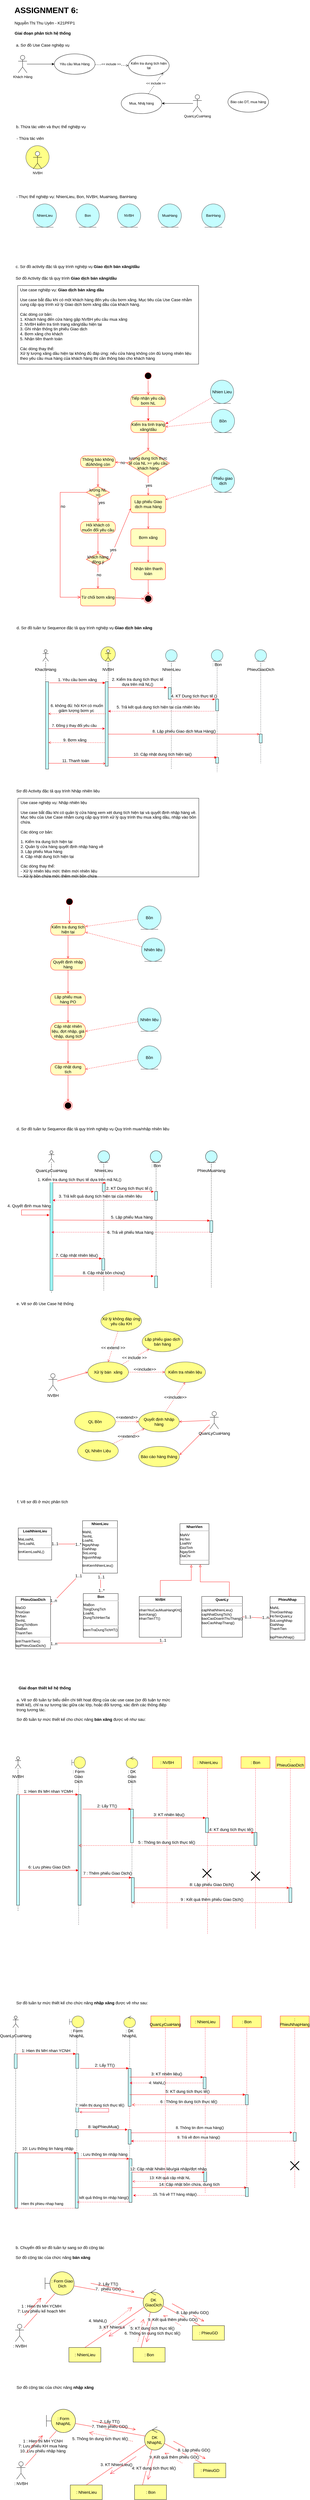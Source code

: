 <mxfile version="20.4.0" type="github">
  <diagram name="Page-1" id="58cdce13-f638-feb5-8d6f-7d28b1aa9fa0">
    <mxGraphModel dx="699" dy="559" grid="1" gridSize="10" guides="1" tooltips="1" connect="1" arrows="1" fold="1" page="1" pageScale="1" pageWidth="1100" pageHeight="850" background="none" math="0" shadow="0">
      <root>
        <mxCell id="0" />
        <mxCell id="1" parent="0" />
        <mxCell id="aA6KiSFdMs_xKVOCs8zR-3" value="" style="ellipse;whiteSpace=wrap;html=1;aspect=fixed;fillColor=#ffff88;strokeColor=#36393d;" parent="1" vertex="1">
          <mxGeometry x="115" y="500" width="80" height="80" as="geometry" />
        </mxCell>
        <mxCell id="tYTvWXKAVSk7aJ8OGIch-177" value="" style="rounded=0;whiteSpace=wrap;html=1;fontSize=14;" parent="1" vertex="1">
          <mxGeometry x="86.75" y="980" width="622.5" height="270" as="geometry" />
        </mxCell>
        <mxCell id="tYTvWXKAVSk7aJ8OGIch-175" value="" style="rounded=0;whiteSpace=wrap;html=1;fontSize=14;" parent="1" vertex="1">
          <mxGeometry x="87.5" y="2740" width="622.5" height="270" as="geometry" />
        </mxCell>
        <mxCell id="tYTvWXKAVSk7aJ8OGIch-122" value="" style="ellipse;whiteSpace=wrap;html=1;aspect=fixed;fontSize=14;fillColor=#ffff88;strokeColor=#36393d;" parent="1" vertex="1">
          <mxGeometry x="373" y="2220" width="50" height="50" as="geometry" />
        </mxCell>
        <mxCell id="tYTvWXKAVSk7aJ8OGIch-3" style="rounded=0;orthogonalLoop=1;jettySize=auto;html=1;entryX=0;entryY=0.5;entryDx=0;entryDy=0;" parent="1" source="tYTvWXKAVSk7aJ8OGIch-1" target="tYTvWXKAVSk7aJ8OGIch-2" edge="1">
          <mxGeometry relative="1" as="geometry" />
        </mxCell>
        <mxCell id="tYTvWXKAVSk7aJ8OGIch-1" value="Khách Hàng" style="shape=umlActor;verticalLabelPosition=bottom;verticalAlign=top;html=1;outlineConnect=0;" parent="1" vertex="1">
          <mxGeometry x="88.75" y="190" width="30" height="60" as="geometry" />
        </mxCell>
        <mxCell id="tYTvWXKAVSk7aJ8OGIch-7" style="edgeStyle=none;rounded=0;orthogonalLoop=1;jettySize=auto;html=1;entryX=0;entryY=0.5;entryDx=0;entryDy=0;dashed=1;startArrow=none;startFill=0;endArrow=open;endFill=0;" parent="1" source="tYTvWXKAVSk7aJ8OGIch-2" target="tYTvWXKAVSk7aJ8OGIch-4" edge="1">
          <mxGeometry relative="1" as="geometry" />
        </mxCell>
        <mxCell id="tYTvWXKAVSk7aJ8OGIch-8" value="&amp;lt;&amp;lt; include &amp;gt;&amp;gt;" style="edgeLabel;html=1;align=center;verticalAlign=middle;resizable=0;points=[];" parent="tYTvWXKAVSk7aJ8OGIch-7" vertex="1" connectable="0">
          <mxGeometry x="0.214" y="1" relative="1" as="geometry">
            <mxPoint x="-15" y="-3" as="offset" />
          </mxGeometry>
        </mxCell>
        <mxCell id="tYTvWXKAVSk7aJ8OGIch-2" value="Yêu cầu Mua Hàng" style="ellipse;whiteSpace=wrap;html=1;" parent="1" vertex="1">
          <mxGeometry x="213" y="185" width="140" height="70" as="geometry" />
        </mxCell>
        <mxCell id="tYTvWXKAVSk7aJ8OGIch-4" value="Kiểm tra dung tích hiện tại" style="ellipse;whiteSpace=wrap;html=1;" parent="1" vertex="1">
          <mxGeometry x="468" y="190" width="140" height="70" as="geometry" />
        </mxCell>
        <mxCell id="tYTvWXKAVSk7aJ8OGIch-11" style="edgeStyle=none;rounded=0;orthogonalLoop=1;jettySize=auto;html=1;entryX=1;entryY=0.5;entryDx=0;entryDy=0;startArrow=none;startFill=0;endArrow=classic;endFill=1;" parent="1" source="tYTvWXKAVSk7aJ8OGIch-9" target="tYTvWXKAVSk7aJ8OGIch-10" edge="1">
          <mxGeometry relative="1" as="geometry" />
        </mxCell>
        <mxCell id="tYTvWXKAVSk7aJ8OGIch-9" value="QuanLyCuaHang" style="shape=umlActor;verticalLabelPosition=bottom;verticalAlign=top;html=1;" parent="1" vertex="1">
          <mxGeometry x="690" y="325" width="30" height="60" as="geometry" />
        </mxCell>
        <mxCell id="tYTvWXKAVSk7aJ8OGIch-14" value="&amp;lt;&amp;lt; include &amp;gt;&amp;gt;" style="edgeStyle=none;rounded=0;orthogonalLoop=1;jettySize=auto;html=1;entryX=1;entryY=1;entryDx=0;entryDy=0;startArrow=none;startFill=0;endArrow=open;endFill=0;dashed=1;" parent="1" source="tYTvWXKAVSk7aJ8OGIch-10" target="tYTvWXKAVSk7aJ8OGIch-4" edge="1">
          <mxGeometry relative="1" as="geometry">
            <mxPoint x="738.75" y="335" as="targetPoint" />
          </mxGeometry>
        </mxCell>
        <mxCell id="tYTvWXKAVSk7aJ8OGIch-10" value="Mua, Nhâj hàng" style="ellipse;whiteSpace=wrap;html=1;" parent="1" vertex="1">
          <mxGeometry x="443" y="320" width="140" height="70" as="geometry" />
        </mxCell>
        <mxCell id="tYTvWXKAVSk7aJ8OGIch-18" value="NhienLieu" style="ellipse;shape=umlEntity;whiteSpace=wrap;html=1;fillColor=#C4FDFF;strokeColor=#36393d;" parent="1" vertex="1">
          <mxGeometry x="140" y="700" width="80" height="80" as="geometry" />
        </mxCell>
        <mxCell id="tYTvWXKAVSk7aJ8OGIch-19" value="Bon" style="ellipse;shape=umlEntity;whiteSpace=wrap;html=1;fillColor=#C4FDFF;strokeColor=#36393d;" parent="1" vertex="1">
          <mxGeometry x="287.5" y="700" width="80" height="80" as="geometry" />
        </mxCell>
        <mxCell id="tYTvWXKAVSk7aJ8OGIch-20" value="Giai đoạn phân tích hệ thống" style="text;align=center;fontStyle=1;verticalAlign=middle;spacingLeft=3;spacingRight=3;strokeColor=none;rotatable=0;points=[[0,0.5],[1,0.5]];portConstraint=eastwest;fontSize=14;" parent="1" vertex="1">
          <mxGeometry x="65.5" y="100" width="215" height="26" as="geometry" />
        </mxCell>
        <mxCell id="tYTvWXKAVSk7aJ8OGIch-21" value="a. Sơ đồ Use Case nghiệp vụ" style="text;html=1;strokeColor=none;fillColor=none;align=center;verticalAlign=middle;whiteSpace=wrap;rounded=0;fontSize=14;" parent="1" vertex="1">
          <mxGeometry x="78" y="140" width="190" height="30" as="geometry" />
        </mxCell>
        <mxCell id="tYTvWXKAVSk7aJ8OGIch-22" value="b. Thừa tác viên và thực thể nghiệp vụ" style="text;html=1;strokeColor=none;fillColor=none;align=center;verticalAlign=middle;whiteSpace=wrap;rounded=0;fontSize=14;" parent="1" vertex="1">
          <mxGeometry x="70.5" y="420" width="260" height="30" as="geometry" />
        </mxCell>
        <mxCell id="tYTvWXKAVSk7aJ8OGIch-23" value="- Thừa tác viên" style="text;html=1;strokeColor=none;fillColor=none;align=left;verticalAlign=middle;whiteSpace=wrap;rounded=0;fontSize=14;" parent="1" vertex="1">
          <mxGeometry x="80.5" y="460" width="217.5" height="30" as="geometry" />
        </mxCell>
        <mxCell id="tYTvWXKAVSk7aJ8OGIch-24" value="- Thực thể nghiệp vụ: NhienLieu, Bon, NVBH, MuaHang, BanHang&amp;nbsp;" style="text;html=1;strokeColor=none;fillColor=none;align=left;verticalAlign=middle;whiteSpace=wrap;rounded=0;fontSize=14;" parent="1" vertex="1">
          <mxGeometry x="80" y="660" width="540" height="30" as="geometry" />
        </mxCell>
        <mxCell id="tYTvWXKAVSk7aJ8OGIch-25" value="NVBH" style="ellipse;shape=umlEntity;whiteSpace=wrap;html=1;fillColor=#C4FDFF;strokeColor=#36393d;" parent="1" vertex="1">
          <mxGeometry x="430" y="700" width="80" height="80" as="geometry" />
        </mxCell>
        <mxCell id="tYTvWXKAVSk7aJ8OGIch-26" value="MuaHang" style="ellipse;shape=umlEntity;whiteSpace=wrap;html=1;fillColor=#C4FDFF;strokeColor=#36393d;" parent="1" vertex="1">
          <mxGeometry x="570" y="700" width="80" height="80" as="geometry" />
        </mxCell>
        <mxCell id="tYTvWXKAVSk7aJ8OGIch-27" value="BanHang" style="ellipse;shape=umlEntity;whiteSpace=wrap;html=1;fillColor=#C4FDFF;strokeColor=#36393d;" parent="1" vertex="1">
          <mxGeometry x="720" y="700" width="80" height="80" as="geometry" />
        </mxCell>
        <mxCell id="tYTvWXKAVSk7aJ8OGIch-28" value="c. Sơ đồ activity đặc tả quy trình nghiệp vụ &lt;b&gt;Giao dịch bán xăng/dầu&lt;/b&gt;" style="text;html=1;strokeColor=none;fillColor=none;align=left;verticalAlign=middle;whiteSpace=wrap;rounded=0;fontSize=14;" parent="1" vertex="1">
          <mxGeometry x="78" y="900" width="480" height="30" as="geometry" />
        </mxCell>
        <mxCell id="tYTvWXKAVSk7aJ8OGIch-29" value="Sơ đồ Activity đặc tả quy trình &lt;b&gt;Giao dịch bán xăng/dầu&lt;/b&gt;" style="text;html=1;strokeColor=none;fillColor=none;align=left;verticalAlign=middle;whiteSpace=wrap;rounded=0;fontSize=14;" parent="1" vertex="1">
          <mxGeometry x="78" y="940" width="480" height="30" as="geometry" />
        </mxCell>
        <mxCell id="tYTvWXKAVSk7aJ8OGIch-30" value="&lt;h1&gt;ASSIGNMENT 6:&lt;/h1&gt;&lt;p&gt;Nguyễn Thị Thu Uyên - K21PFP1&lt;/p&gt;" style="text;html=1;strokeColor=none;fillColor=none;spacing=5;spacingTop=-20;whiteSpace=wrap;overflow=hidden;rounded=0;fontSize=14;" parent="1" vertex="1">
          <mxGeometry x="70.5" y="10" width="930" height="90" as="geometry" />
        </mxCell>
        <mxCell id="tYTvWXKAVSk7aJ8OGIch-31" value="Use case nghiệp vụ: &lt;b&gt;Giao dịch bán xăng dầu&lt;br&gt;&lt;/b&gt;&lt;br&gt;Use case bắt đầu khi có một khách hàng đến yêu cầu bơm xăng. Mục tiêu của Use Case nhằm cung cấp quy trình xử lý Giao dịch bơm xăng dầu của khách hàng.&lt;br&gt;&lt;br&gt;Các dòng cơ bản:&lt;br&gt;1. Khách hàng đến cửa hàng gặp NVBH yêu cầu mua xăng&lt;br&gt;2. NVBH kiểm tra tình trạng xăng/dầu hiện tại&lt;br&gt;3. Ghi nhận thông tin phiếu Giao dịch&lt;br&gt;4. Bơm xăng cho khách&lt;br&gt;5. Nhận tiền thanh toán&lt;br&gt;&lt;br&gt;Các dòng thay thể:&lt;br&gt;Xử lý lượng xăng dầu hiện tại không đủ đáp ứng: nếu cửa hàng không còn đủ lượng nhiên liệu theo yêu cầu mua hàng của khách hàng thì cần thông báo cho khách hàng&amp;nbsp;" style="text;html=1;strokeColor=none;fillColor=none;align=left;verticalAlign=top;whiteSpace=wrap;rounded=0;fontSize=14;" parent="1" vertex="1">
          <mxGeometry x="93" y="980" width="610" height="290" as="geometry" />
        </mxCell>
        <mxCell id="tYTvWXKAVSk7aJ8OGIch-32" value="" style="ellipse;html=1;shape=startState;fillColor=#000000;strokeColor=#ff0000;fontSize=14;" parent="1" vertex="1">
          <mxGeometry x="520.5" y="1275" width="30" height="30" as="geometry" />
        </mxCell>
        <mxCell id="tYTvWXKAVSk7aJ8OGIch-33" value="" style="edgeStyle=orthogonalEdgeStyle;html=1;verticalAlign=bottom;endArrow=open;endSize=8;strokeColor=#ff0000;rounded=0;fontSize=14;" parent="1" source="tYTvWXKAVSk7aJ8OGIch-32" target="tYTvWXKAVSk7aJ8OGIch-34" edge="1">
          <mxGeometry relative="1" as="geometry">
            <mxPoint x="536" y="1375" as="targetPoint" />
          </mxGeometry>
        </mxCell>
        <mxCell id="tYTvWXKAVSk7aJ8OGIch-36" value="" style="edgeStyle=none;rounded=0;orthogonalLoop=1;jettySize=auto;html=1;fontSize=14;startArrow=none;startFill=0;endArrow=classic;endFill=1;strokeColor=#FF0000;" parent="1" source="tYTvWXKAVSk7aJ8OGIch-34" target="tYTvWXKAVSk7aJ8OGIch-35" edge="1">
          <mxGeometry relative="1" as="geometry" />
        </mxCell>
        <mxCell id="tYTvWXKAVSk7aJ8OGIch-34" value="Tiếp nhận yêu cầu bơm NL" style="rounded=1;whiteSpace=wrap;html=1;arcSize=40;fontColor=#000000;fillColor=#ffffc0;strokeColor=#ff0000;fontSize=14;" parent="1" vertex="1">
          <mxGeometry x="476" y="1355" width="120" height="40" as="geometry" />
        </mxCell>
        <mxCell id="tYTvWXKAVSk7aJ8OGIch-41" style="edgeStyle=none;rounded=0;orthogonalLoop=1;jettySize=auto;html=1;strokeColor=#FF0000;fontSize=14;startArrow=none;startFill=0;endArrow=open;endFill=0;" parent="1" source="tYTvWXKAVSk7aJ8OGIch-35" target="tYTvWXKAVSk7aJ8OGIch-42" edge="1">
          <mxGeometry relative="1" as="geometry">
            <mxPoint x="536" y="1585" as="targetPoint" />
          </mxGeometry>
        </mxCell>
        <mxCell id="tYTvWXKAVSk7aJ8OGIch-35" value="Kiểm tra tình trạng xăng/dầu" style="rounded=1;whiteSpace=wrap;html=1;arcSize=40;fontColor=#000000;fillColor=#ffffc0;strokeColor=#ff0000;fontSize=14;" parent="1" vertex="1">
          <mxGeometry x="476" y="1445" width="120" height="40" as="geometry" />
        </mxCell>
        <mxCell id="tYTvWXKAVSk7aJ8OGIch-38" style="edgeStyle=none;rounded=0;orthogonalLoop=1;jettySize=auto;html=1;entryX=1;entryY=0.5;entryDx=0;entryDy=0;strokeColor=#FF0000;fontSize=14;startArrow=none;startFill=0;endArrow=open;endFill=0;dashed=1;" parent="1" source="tYTvWXKAVSk7aJ8OGIch-37" target="tYTvWXKAVSk7aJ8OGIch-35" edge="1">
          <mxGeometry relative="1" as="geometry" />
        </mxCell>
        <mxCell id="tYTvWXKAVSk7aJ8OGIch-37" value="Bồn" style="ellipse;shape=umlEntity;whiteSpace=wrap;html=1;fontSize=14;fillColor=#C4FDFF;strokeColor=#36393d;" parent="1" vertex="1">
          <mxGeometry x="753" y="1405" width="80" height="80" as="geometry" />
        </mxCell>
        <mxCell id="tYTvWXKAVSk7aJ8OGIch-43" style="edgeStyle=none;rounded=0;orthogonalLoop=1;jettySize=auto;html=1;strokeColor=#FF0000;fontSize=14;startArrow=none;startFill=0;endArrow=open;endFill=0;" parent="1" source="tYTvWXKAVSk7aJ8OGIch-42" target="tYTvWXKAVSk7aJ8OGIch-44" edge="1">
          <mxGeometry relative="1" as="geometry">
            <mxPoint x="413" y="1585" as="targetPoint" />
          </mxGeometry>
        </mxCell>
        <mxCell id="tYTvWXKAVSk7aJ8OGIch-54" value="no" style="edgeLabel;html=1;align=center;verticalAlign=middle;resizable=0;points=[];fontSize=14;" parent="tYTvWXKAVSk7aJ8OGIch-43" vertex="1" connectable="0">
          <mxGeometry x="-0.181" relative="1" as="geometry">
            <mxPoint as="offset" />
          </mxGeometry>
        </mxCell>
        <mxCell id="tYTvWXKAVSk7aJ8OGIch-46" value="" style="edgeStyle=none;rounded=0;orthogonalLoop=1;jettySize=auto;html=1;strokeColor=#FF0000;fontSize=14;startArrow=none;startFill=0;endArrow=open;endFill=0;" parent="1" source="tYTvWXKAVSk7aJ8OGIch-42" target="tYTvWXKAVSk7aJ8OGIch-45" edge="1">
          <mxGeometry relative="1" as="geometry" />
        </mxCell>
        <mxCell id="tYTvWXKAVSk7aJ8OGIch-53" value="yes" style="edgeLabel;html=1;align=center;verticalAlign=middle;resizable=0;points=[];fontSize=14;" parent="tYTvWXKAVSk7aJ8OGIch-46" vertex="1" connectable="0">
          <mxGeometry x="-0.046" y="2" relative="1" as="geometry">
            <mxPoint as="offset" />
          </mxGeometry>
        </mxCell>
        <mxCell id="tYTvWXKAVSk7aJ8OGIch-42" value="lượng dung tích thực tế của NL &amp;gt;= yêu cầu khách hàng" style="rhombus;whiteSpace=wrap;html=1;fillColor=#ffffc0;strokeColor=#ff0000;fontSize=14;" parent="1" vertex="1">
          <mxGeometry x="462" y="1545" width="147" height="90" as="geometry" />
        </mxCell>
        <mxCell id="tYTvWXKAVSk7aJ8OGIch-85" value="" style="edgeStyle=none;rounded=0;orthogonalLoop=1;jettySize=auto;html=1;strokeColor=#FF0000;fontSize=14;startArrow=none;startFill=0;endArrow=open;endFill=0;" parent="1" source="tYTvWXKAVSk7aJ8OGIch-44" target="tYTvWXKAVSk7aJ8OGIch-82" edge="1">
          <mxGeometry relative="1" as="geometry" />
        </mxCell>
        <mxCell id="tYTvWXKAVSk7aJ8OGIch-44" value="Thông báo không đủ/không còn" style="rounded=1;whiteSpace=wrap;html=1;arcSize=40;fontColor=#000000;fillColor=#ffffc0;strokeColor=#ff0000;fontSize=14;" parent="1" vertex="1">
          <mxGeometry x="303" y="1565" width="120" height="40" as="geometry" />
        </mxCell>
        <mxCell id="tYTvWXKAVSk7aJ8OGIch-50" value="" style="edgeStyle=none;rounded=0;orthogonalLoop=1;jettySize=auto;html=1;strokeColor=#FF0000;fontSize=14;startArrow=none;startFill=0;endArrow=open;endFill=0;" parent="1" source="tYTvWXKAVSk7aJ8OGIch-45" target="tYTvWXKAVSk7aJ8OGIch-49" edge="1">
          <mxGeometry relative="1" as="geometry" />
        </mxCell>
        <mxCell id="tYTvWXKAVSk7aJ8OGIch-45" value="Lập phiếu Giao dịch mua hàng" style="rounded=1;whiteSpace=wrap;html=1;fontSize=14;fillColor=#ffffc0;strokeColor=#ff0000;" parent="1" vertex="1">
          <mxGeometry x="476" y="1700" width="120" height="60" as="geometry" />
        </mxCell>
        <mxCell id="tYTvWXKAVSk7aJ8OGIch-48" style="edgeStyle=none;rounded=0;orthogonalLoop=1;jettySize=auto;html=1;entryX=1;entryY=0.25;entryDx=0;entryDy=0;strokeColor=#FF0000;fontSize=14;startArrow=none;startFill=0;endArrow=open;endFill=0;dashed=1;" parent="1" source="tYTvWXKAVSk7aJ8OGIch-47" target="tYTvWXKAVSk7aJ8OGIch-45" edge="1">
          <mxGeometry relative="1" as="geometry" />
        </mxCell>
        <mxCell id="tYTvWXKAVSk7aJ8OGIch-47" value="Phiếu giao dịch" style="ellipse;shape=umlEntity;whiteSpace=wrap;html=1;fontSize=14;fillColor=#C4FDFF;strokeColor=#36393d;" parent="1" vertex="1">
          <mxGeometry x="753" y="1610" width="80" height="80" as="geometry" />
        </mxCell>
        <mxCell id="tYTvWXKAVSk7aJ8OGIch-52" value="" style="edgeStyle=none;rounded=0;orthogonalLoop=1;jettySize=auto;html=1;strokeColor=#FF0000;fontSize=14;startArrow=none;startFill=0;endArrow=open;endFill=0;" parent="1" source="tYTvWXKAVSk7aJ8OGIch-49" target="tYTvWXKAVSk7aJ8OGIch-51" edge="1">
          <mxGeometry relative="1" as="geometry" />
        </mxCell>
        <mxCell id="tYTvWXKAVSk7aJ8OGIch-49" value="Bơm xăng" style="rounded=1;whiteSpace=wrap;html=1;fontSize=14;fillColor=#ffffc0;strokeColor=#ff0000;" parent="1" vertex="1">
          <mxGeometry x="476" y="1815" width="120" height="60" as="geometry" />
        </mxCell>
        <mxCell id="tYTvWXKAVSk7aJ8OGIch-56" style="edgeStyle=none;rounded=0;orthogonalLoop=1;jettySize=auto;html=1;entryX=0.5;entryY=0;entryDx=0;entryDy=0;strokeColor=#FF0000;fontSize=14;startArrow=none;startFill=0;endArrow=open;endFill=0;" parent="1" source="tYTvWXKAVSk7aJ8OGIch-51" target="tYTvWXKAVSk7aJ8OGIch-55" edge="1">
          <mxGeometry relative="1" as="geometry" />
        </mxCell>
        <mxCell id="tYTvWXKAVSk7aJ8OGIch-51" value="Nhận tiền thanh toán" style="rounded=1;whiteSpace=wrap;html=1;fontSize=14;fillColor=#ffffc0;strokeColor=#ff0000;" parent="1" vertex="1">
          <mxGeometry x="475.5" y="1930" width="120" height="60" as="geometry" />
        </mxCell>
        <mxCell id="tYTvWXKAVSk7aJ8OGIch-55" value="" style="ellipse;html=1;shape=endState;fillColor=#000000;strokeColor=#ff0000;fontSize=14;" parent="1" vertex="1">
          <mxGeometry x="521" y="2040" width="30" height="30" as="geometry" />
        </mxCell>
        <mxCell id="tYTvWXKAVSk7aJ8OGIch-65" style="edgeStyle=none;rounded=0;orthogonalLoop=1;jettySize=auto;html=1;strokeColor=#FF0000;fontSize=14;startArrow=none;startFill=0;endArrow=open;endFill=0;" parent="1" source="tYTvWXKAVSk7aJ8OGIch-60" target="tYTvWXKAVSk7aJ8OGIch-66" edge="1">
          <mxGeometry relative="1" as="geometry">
            <mxPoint x="363" y="1800" as="targetPoint" />
          </mxGeometry>
        </mxCell>
        <mxCell id="tYTvWXKAVSk7aJ8OGIch-60" value="Hỏi khách có muốn đổi yêu cầu" style="rounded=1;whiteSpace=wrap;html=1;arcSize=40;fontColor=#000000;fillColor=#ffffc0;strokeColor=#ff0000;fontSize=14;" parent="1" vertex="1">
          <mxGeometry x="303" y="1790" width="120" height="40" as="geometry" />
        </mxCell>
        <mxCell id="tYTvWXKAVSk7aJ8OGIch-68" value="" style="edgeStyle=none;rounded=0;orthogonalLoop=1;jettySize=auto;html=1;strokeColor=#FF0000;fontSize=14;startArrow=none;startFill=0;endArrow=open;endFill=0;" parent="1" source="tYTvWXKAVSk7aJ8OGIch-66" target="tYTvWXKAVSk7aJ8OGIch-67" edge="1">
          <mxGeometry relative="1" as="geometry" />
        </mxCell>
        <mxCell id="tYTvWXKAVSk7aJ8OGIch-73" value="no" style="edgeLabel;html=1;align=center;verticalAlign=middle;resizable=0;points=[];fontSize=14;" parent="tYTvWXKAVSk7aJ8OGIch-68" vertex="1" connectable="0">
          <mxGeometry x="-0.189" y="3" relative="1" as="geometry">
            <mxPoint as="offset" />
          </mxGeometry>
        </mxCell>
        <mxCell id="tYTvWXKAVSk7aJ8OGIch-71" style="edgeStyle=none;rounded=0;orthogonalLoop=1;jettySize=auto;html=1;entryX=0;entryY=0.75;entryDx=0;entryDy=0;strokeColor=#FF0000;fontSize=14;startArrow=none;startFill=0;endArrow=open;endFill=0;exitX=1;exitY=0.5;exitDx=0;exitDy=0;" parent="1" source="tYTvWXKAVSk7aJ8OGIch-66" target="tYTvWXKAVSk7aJ8OGIch-45" edge="1">
          <mxGeometry relative="1" as="geometry" />
        </mxCell>
        <mxCell id="tYTvWXKAVSk7aJ8OGIch-72" value="yes" style="edgeLabel;html=1;align=center;verticalAlign=middle;resizable=0;points=[];fontSize=14;" parent="tYTvWXKAVSk7aJ8OGIch-71" vertex="1" connectable="0">
          <mxGeometry x="-0.632" y="2" relative="1" as="geometry">
            <mxPoint as="offset" />
          </mxGeometry>
        </mxCell>
        <mxCell id="tYTvWXKAVSk7aJ8OGIch-66" value="khách hàng đồng ý" style="rhombus;whiteSpace=wrap;html=1;fillColor=#ffffc0;strokeColor=#ff0000;fontSize=14;" parent="1" vertex="1">
          <mxGeometry x="323" y="1900" width="80" height="40" as="geometry" />
        </mxCell>
        <mxCell id="tYTvWXKAVSk7aJ8OGIch-74" style="edgeStyle=none;rounded=0;orthogonalLoop=1;jettySize=auto;html=1;entryX=0;entryY=0.5;entryDx=0;entryDy=0;strokeColor=#FF0000;fontSize=14;startArrow=none;startFill=0;endArrow=open;endFill=0;" parent="1" source="tYTvWXKAVSk7aJ8OGIch-67" target="tYTvWXKAVSk7aJ8OGIch-55" edge="1">
          <mxGeometry relative="1" as="geometry" />
        </mxCell>
        <mxCell id="tYTvWXKAVSk7aJ8OGIch-67" value="Từ chối bơm xăng" style="rounded=1;whiteSpace=wrap;html=1;fontSize=14;fillColor=#ffffc0;strokeColor=#ff0000;" parent="1" vertex="1">
          <mxGeometry x="303" y="2020" width="120" height="60" as="geometry" />
        </mxCell>
        <mxCell id="tYTvWXKAVSk7aJ8OGIch-82" value="lượng NL &amp;gt;0" style="rhombus;whiteSpace=wrap;html=1;fillColor=#ffffc0;strokeColor=#ff0000;fontSize=14;" parent="1" vertex="1">
          <mxGeometry x="323" y="1670" width="80" height="40" as="geometry" />
        </mxCell>
        <mxCell id="tYTvWXKAVSk7aJ8OGIch-83" value="no" style="edgeStyle=orthogonalEdgeStyle;html=1;align=left;verticalAlign=bottom;endArrow=open;endSize=8;strokeColor=#ff0000;rounded=0;fontSize=14;entryX=0;entryY=0.5;entryDx=0;entryDy=0;" parent="1" source="tYTvWXKAVSk7aJ8OGIch-82" target="tYTvWXKAVSk7aJ8OGIch-67" edge="1">
          <mxGeometry x="-0.429" relative="1" as="geometry">
            <mxPoint x="253" y="1690" as="targetPoint" />
            <Array as="points">
              <mxPoint x="233" y="1690" />
              <mxPoint x="233" y="2050" />
            </Array>
            <mxPoint as="offset" />
          </mxGeometry>
        </mxCell>
        <mxCell id="tYTvWXKAVSk7aJ8OGIch-84" value="yes" style="edgeStyle=orthogonalEdgeStyle;html=1;align=left;verticalAlign=top;endArrow=open;endSize=8;strokeColor=#ff0000;rounded=0;fontSize=14;entryX=0.5;entryY=0;entryDx=0;entryDy=0;" parent="1" source="tYTvWXKAVSk7aJ8OGIch-82" target="tYTvWXKAVSk7aJ8OGIch-60" edge="1">
          <mxGeometry x="-1" relative="1" as="geometry">
            <mxPoint x="363" y="1770" as="targetPoint" />
          </mxGeometry>
        </mxCell>
        <mxCell id="tYTvWXKAVSk7aJ8OGIch-86" value="d. Sơ đồ tuần tự Sequence đặc tả quy trình nghiệp vụ &lt;b&gt;Giao dịch bán xăng&lt;/b&gt;" style="text;html=1;strokeColor=none;fillColor=none;align=left;verticalAlign=middle;whiteSpace=wrap;rounded=0;fontSize=14;" parent="1" vertex="1">
          <mxGeometry x="80.5" y="2140" width="480" height="30" as="geometry" />
        </mxCell>
        <mxCell id="tYTvWXKAVSk7aJ8OGIch-95" value=": KhachHang" style="shape=umlLifeline;participant=umlActor;perimeter=lifelinePerimeter;whiteSpace=wrap;html=1;container=1;collapsible=0;recursiveResize=0;verticalAlign=top;spacingTop=36;outlineConnect=0;fontSize=14;" parent="1" vertex="1">
          <mxGeometry x="173" y="2230" width="20" height="410" as="geometry" />
        </mxCell>
        <mxCell id="tYTvWXKAVSk7aJ8OGIch-102" value="" style="html=1;points=[];perimeter=orthogonalPerimeter;fontSize=14;fillColor=#C4FDFF;" parent="tYTvWXKAVSk7aJ8OGIch-95" vertex="1">
          <mxGeometry x="10" y="110" width="10" height="300" as="geometry" />
        </mxCell>
        <mxCell id="tYTvWXKAVSk7aJ8OGIch-96" value=": NhienLieu" style="shape=umlLifeline;participant=umlEntity;perimeter=lifelinePerimeter;whiteSpace=wrap;html=1;container=1;collapsible=0;recursiveResize=0;verticalAlign=top;spacingTop=36;outlineConnect=0;fontSize=14;fillColor=#C4FDFF;strokeColor=#36393d;" parent="1" vertex="1">
          <mxGeometry x="595.5" y="2230" width="40" height="410" as="geometry" />
        </mxCell>
        <mxCell id="xa9cYhqqXUYpn5cNcq1_-13" value="" style="html=1;points=[];perimeter=orthogonalPerimeter;fillColor=#C4FDFF;" vertex="1" parent="tYTvWXKAVSk7aJ8OGIch-96">
          <mxGeometry x="9.5" y="130" width="10" height="40" as="geometry" />
        </mxCell>
        <mxCell id="tYTvWXKAVSk7aJ8OGIch-97" value=": Bon" style="shape=umlLifeline;participant=umlEntity;perimeter=lifelinePerimeter;whiteSpace=wrap;html=1;container=1;collapsible=0;recursiveResize=0;verticalAlign=top;spacingTop=36;outlineConnect=0;fontSize=14;fillColor=#C4FDFF;strokeColor=#36393d;" parent="1" vertex="1">
          <mxGeometry x="753" y="2230" width="40" height="420" as="geometry" />
        </mxCell>
        <mxCell id="tYTvWXKAVSk7aJ8OGIch-118" value="" style="html=1;points=[];perimeter=orthogonalPerimeter;fontSize=14;fillColor=#C4FDFF;" parent="tYTvWXKAVSk7aJ8OGIch-97" vertex="1">
          <mxGeometry x="15" y="370" width="10" height="20" as="geometry" />
        </mxCell>
        <mxCell id="tYTvWXKAVSk7aJ8OGIch-98" value=": PhieuGiaoDich" style="shape=umlLifeline;participant=umlEntity;perimeter=lifelinePerimeter;whiteSpace=wrap;html=1;container=1;collapsible=0;recursiveResize=0;verticalAlign=top;spacingTop=36;outlineConnect=0;fontSize=14;fillColor=#C4FDFF;strokeColor=#36393d;" parent="1" vertex="1">
          <mxGeometry x="903" y="2230" width="40" height="390" as="geometry" />
        </mxCell>
        <mxCell id="tYTvWXKAVSk7aJ8OGIch-111" value="" style="html=1;points=[];perimeter=orthogonalPerimeter;fontSize=14;fillColor=#C4FDFF;" parent="tYTvWXKAVSk7aJ8OGIch-98" vertex="1">
          <mxGeometry x="15" y="290" width="10" height="30" as="geometry" />
        </mxCell>
        <mxCell id="tYTvWXKAVSk7aJ8OGIch-99" value=": NVBH" style="shape=umlLifeline;participant=umlActor;perimeter=lifelinePerimeter;whiteSpace=wrap;html=1;container=1;collapsible=0;recursiveResize=0;verticalAlign=top;spacingTop=36;outlineConnect=0;fontSize=14;" parent="1" vertex="1">
          <mxGeometry x="388" y="2230" width="20" height="400" as="geometry" />
        </mxCell>
        <mxCell id="tYTvWXKAVSk7aJ8OGIch-100" value="" style="html=1;points=[];perimeter=orthogonalPerimeter;fontSize=14;fillColor=#C4FDFF;" parent="tYTvWXKAVSk7aJ8OGIch-99" vertex="1">
          <mxGeometry y="110" width="10" height="290" as="geometry" />
        </mxCell>
        <mxCell id="tYTvWXKAVSk7aJ8OGIch-101" value="1. Yêu cầu bơm xăng" style="html=1;verticalAlign=bottom;startArrow=none;endArrow=block;startSize=8;rounded=0;strokeColor=#FF0000;fontSize=14;exitX=1.3;exitY=0.013;exitDx=0;exitDy=0;exitPerimeter=0;startFill=0;" parent="1" source="tYTvWXKAVSk7aJ8OGIch-102" target="tYTvWXKAVSk7aJ8OGIch-100" edge="1">
          <mxGeometry relative="1" as="geometry">
            <mxPoint x="313" y="2340" as="sourcePoint" />
          </mxGeometry>
        </mxCell>
        <mxCell id="tYTvWXKAVSk7aJ8OGIch-106" value="6. không đủ: hỏi KH có muốn &lt;br&gt;giảm lượng bơm yc&amp;nbsp;" style="edgeStyle=none;rounded=0;orthogonalLoop=1;jettySize=auto;html=1;strokeColor=#FF0000;fontSize=14;startArrow=none;startFill=0;endArrow=open;endFill=0;dashed=1;" parent="1" edge="1">
          <mxGeometry x="0.016" y="-20" relative="1" as="geometry">
            <mxPoint x="390" y="2450" as="sourcePoint" />
            <Array as="points" />
            <mxPoint as="offset" />
            <mxPoint x="193" y="2450" as="targetPoint" />
          </mxGeometry>
        </mxCell>
        <mxCell id="tYTvWXKAVSk7aJ8OGIch-112" value="" style="edgeStyle=none;rounded=0;orthogonalLoop=1;jettySize=auto;html=1;strokeColor=#FF0000;fontSize=14;startArrow=none;startFill=0;endArrow=open;endFill=0;" parent="1" source="tYTvWXKAVSk7aJ8OGIch-99" target="tYTvWXKAVSk7aJ8OGIch-111" edge="1">
          <mxGeometry relative="1" as="geometry">
            <mxPoint x="413" y="2510" as="sourcePoint" />
          </mxGeometry>
        </mxCell>
        <mxCell id="tYTvWXKAVSk7aJ8OGIch-113" value="8. Lập phiếu Giao dịch Mua Hàng()" style="edgeLabel;html=1;align=center;verticalAlign=middle;resizable=0;points=[];fontSize=14;" parent="tYTvWXKAVSk7aJ8OGIch-112" vertex="1" connectable="0">
          <mxGeometry x="-0.016" relative="1" as="geometry">
            <mxPoint x="5" y="-10" as="offset" />
          </mxGeometry>
        </mxCell>
        <mxCell id="tYTvWXKAVSk7aJ8OGIch-114" style="edgeStyle=none;rounded=0;orthogonalLoop=1;jettySize=auto;html=1;strokeColor=#FF0000;fontSize=14;startArrow=none;startFill=0;endArrow=open;endFill=0;exitX=-0.2;exitY=0.721;exitDx=0;exitDy=0;exitPerimeter=0;dashed=1;" parent="1" source="tYTvWXKAVSk7aJ8OGIch-100" target="tYTvWXKAVSk7aJ8OGIch-102" edge="1">
          <mxGeometry relative="1" as="geometry" />
        </mxCell>
        <mxCell id="tYTvWXKAVSk7aJ8OGIch-115" value="9. Bơm xăng" style="text;html=1;align=center;verticalAlign=middle;resizable=0;points=[];autosize=1;strokeColor=none;fillColor=none;fontSize=14;" parent="1" vertex="1">
          <mxGeometry x="233" y="2525" width="100" height="30" as="geometry" />
        </mxCell>
        <mxCell id="tYTvWXKAVSk7aJ8OGIch-116" style="edgeStyle=none;rounded=0;orthogonalLoop=1;jettySize=auto;html=1;strokeColor=#FF0000;fontSize=14;startArrow=none;startFill=0;endArrow=open;endFill=0;entryX=0.1;entryY=0.969;entryDx=0;entryDy=0;entryPerimeter=0;" parent="1" source="tYTvWXKAVSk7aJ8OGIch-102" target="tYTvWXKAVSk7aJ8OGIch-100" edge="1">
          <mxGeometry relative="1" as="geometry">
            <mxPoint x="383" y="2620" as="targetPoint" />
            <Array as="points">
              <mxPoint x="203" y="2620" />
            </Array>
          </mxGeometry>
        </mxCell>
        <mxCell id="tYTvWXKAVSk7aJ8OGIch-120" value="11. Thanh toán" style="edgeLabel;html=1;align=center;verticalAlign=middle;resizable=0;points=[];fontSize=14;" parent="tYTvWXKAVSk7aJ8OGIch-116" vertex="1" connectable="0">
          <mxGeometry x="-0.242" y="-1" relative="1" as="geometry">
            <mxPoint x="18" y="-11" as="offset" />
          </mxGeometry>
        </mxCell>
        <mxCell id="tYTvWXKAVSk7aJ8OGIch-117" value="10. Cập nhật dung tích hiện tại()" style="html=1;verticalAlign=bottom;endArrow=block;rounded=0;strokeColor=#FF0000;fontSize=14;" parent="1" target="tYTvWXKAVSk7aJ8OGIch-97" edge="1">
          <mxGeometry width="80" relative="1" as="geometry">
            <mxPoint x="396" y="2600" as="sourcePoint" />
            <mxPoint x="476" y="2600" as="targetPoint" />
          </mxGeometry>
        </mxCell>
        <mxCell id="tYTvWXKAVSk7aJ8OGIch-123" value="Sơ đồ Activity đặc tả quy trình Nhập nhiên liệu" style="text;html=1;strokeColor=none;fillColor=none;align=left;verticalAlign=middle;whiteSpace=wrap;rounded=0;fontSize=14;" parent="1" vertex="1">
          <mxGeometry x="80" y="2700" width="480" height="30" as="geometry" />
        </mxCell>
        <mxCell id="tYTvWXKAVSk7aJ8OGIch-124" value="Use case nghiệp vụ: Nhập nhiên liệu&lt;br&gt;&lt;br&gt;Use case bắt đầu khi có quản lý cửa hàng xem xét dung tích hiện tại và quyết định nhập hàng về. Mục tiêu của Use Case nhằm cung cấp quy trình xử lý quy trình thu mua xăng dầu, nhập vào bồn chứa.&lt;br&gt;&lt;br&gt;Các dòng cơ bản:&lt;br&gt;&lt;br&gt;1. Kiểm tra dung tích hiện tại&lt;br&gt;2. Quản lý cửa hàng quyết định nhập hàng về&lt;br&gt;3. Lập phiếu Mua hàng&lt;br&gt;4. Cập nhật dung tích hiện tại&lt;br&gt;&lt;br&gt;Các dòng thay thể:&lt;br&gt;- Xử lý nhiên liệu mới: thêm mới nhiên liệu&lt;br&gt;- Xử lý bồn chứa mới: thêm mới bồn chứa" style="text;html=1;strokeColor=none;fillColor=none;align=left;verticalAlign=top;whiteSpace=wrap;rounded=0;fontSize=14;" parent="1" vertex="1">
          <mxGeometry x="95" y="2740" width="610" height="290" as="geometry" />
        </mxCell>
        <mxCell id="tYTvWXKAVSk7aJ8OGIch-128" value="" style="ellipse;html=1;shape=startState;fillColor=#000000;strokeColor=#ff0000;fontSize=14;" parent="1" vertex="1">
          <mxGeometry x="250" y="3080" width="30" height="30" as="geometry" />
        </mxCell>
        <mxCell id="tYTvWXKAVSk7aJ8OGIch-129" value="" style="edgeStyle=orthogonalEdgeStyle;html=1;verticalAlign=bottom;endArrow=open;endSize=8;strokeColor=#ff0000;rounded=0;fontSize=14;" parent="1" source="tYTvWXKAVSk7aJ8OGIch-128" edge="1">
          <mxGeometry relative="1" as="geometry">
            <mxPoint x="265" y="3170" as="targetPoint" />
          </mxGeometry>
        </mxCell>
        <mxCell id="tYTvWXKAVSk7aJ8OGIch-135" value="" style="edgeStyle=none;rounded=0;orthogonalLoop=1;jettySize=auto;html=1;strokeColor=#FF0000;fontSize=14;startArrow=none;startFill=0;endArrow=open;endFill=0;" parent="1" source="tYTvWXKAVSk7aJ8OGIch-130" target="tYTvWXKAVSk7aJ8OGIch-134" edge="1">
          <mxGeometry relative="1" as="geometry" />
        </mxCell>
        <mxCell id="tYTvWXKAVSk7aJ8OGIch-130" value="Kiểm tra dung tích hiện tại" style="rounded=1;whiteSpace=wrap;html=1;arcSize=40;fontColor=#000000;fillColor=#ffffc0;strokeColor=#ff0000;fontSize=14;" parent="1" vertex="1">
          <mxGeometry x="200" y="3170" width="120" height="40" as="geometry" />
        </mxCell>
        <mxCell id="tYTvWXKAVSk7aJ8OGIch-133" style="edgeStyle=none;rounded=0;orthogonalLoop=1;jettySize=auto;html=1;entryX=1;entryY=0.25;entryDx=0;entryDy=0;strokeColor=#FF0000;fontSize=14;startArrow=none;startFill=0;endArrow=open;endFill=0;dashed=1;" parent="1" source="tYTvWXKAVSk7aJ8OGIch-132" target="tYTvWXKAVSk7aJ8OGIch-130" edge="1">
          <mxGeometry relative="1" as="geometry" />
        </mxCell>
        <mxCell id="tYTvWXKAVSk7aJ8OGIch-132" value="Bồn" style="ellipse;shape=umlEntity;whiteSpace=wrap;html=1;fontSize=14;fillColor=#C4FDFF;strokeColor=#36393d;" parent="1" vertex="1">
          <mxGeometry x="500" y="3110" width="80" height="80" as="geometry" />
        </mxCell>
        <mxCell id="tYTvWXKAVSk7aJ8OGIch-137" value="" style="edgeStyle=none;rounded=0;orthogonalLoop=1;jettySize=auto;html=1;strokeColor=#FF0000;fontSize=14;startArrow=none;startFill=0;endArrow=open;endFill=0;" parent="1" source="tYTvWXKAVSk7aJ8OGIch-134" target="tYTvWXKAVSk7aJ8OGIch-136" edge="1">
          <mxGeometry relative="1" as="geometry" />
        </mxCell>
        <mxCell id="tYTvWXKAVSk7aJ8OGIch-134" value="Quyết định nhập hàng" style="rounded=1;whiteSpace=wrap;html=1;arcSize=40;fontColor=#000000;fillColor=#ffffc0;strokeColor=#ff0000;fontSize=14;" parent="1" vertex="1">
          <mxGeometry x="200" y="3290" width="120" height="40" as="geometry" />
        </mxCell>
        <mxCell id="tYTvWXKAVSk7aJ8OGIch-139" value="" style="edgeStyle=none;rounded=0;orthogonalLoop=1;jettySize=auto;html=1;strokeColor=#FF0000;fontSize=14;startArrow=none;startFill=0;endArrow=open;endFill=0;" parent="1" source="tYTvWXKAVSk7aJ8OGIch-136" target="tYTvWXKAVSk7aJ8OGIch-138" edge="1">
          <mxGeometry relative="1" as="geometry" />
        </mxCell>
        <mxCell id="tYTvWXKAVSk7aJ8OGIch-136" value="Lập phiếu mua hàng PO" style="rounded=1;whiteSpace=wrap;html=1;arcSize=40;fontColor=#000000;fillColor=#ffffc0;strokeColor=#ff0000;fontSize=14;" parent="1" vertex="1">
          <mxGeometry x="200" y="3410" width="120" height="40" as="geometry" />
        </mxCell>
        <mxCell id="tYTvWXKAVSk7aJ8OGIch-141" value="" style="edgeStyle=none;rounded=0;orthogonalLoop=1;jettySize=auto;html=1;strokeColor=#FF0000;fontSize=14;startArrow=none;startFill=0;endArrow=open;endFill=0;" parent="1" source="tYTvWXKAVSk7aJ8OGIch-138" target="tYTvWXKAVSk7aJ8OGIch-140" edge="1">
          <mxGeometry relative="1" as="geometry" />
        </mxCell>
        <mxCell id="tYTvWXKAVSk7aJ8OGIch-138" value="Cập nhật nhiên liệu, đợt nhập, giá nhập, dung tích" style="rounded=1;whiteSpace=wrap;html=1;arcSize=40;fontColor=#000000;fillColor=#ffffc0;strokeColor=#ff0000;fontSize=14;" parent="1" vertex="1">
          <mxGeometry x="200" y="3510" width="120" height="60" as="geometry" />
        </mxCell>
        <mxCell id="tYTvWXKAVSk7aJ8OGIch-147" style="edgeStyle=none;rounded=0;orthogonalLoop=1;jettySize=auto;html=1;entryX=0.5;entryY=0;entryDx=0;entryDy=0;strokeColor=#FF0000;fontSize=14;startArrow=none;startFill=0;endArrow=open;endFill=0;" parent="1" source="tYTvWXKAVSk7aJ8OGIch-140" target="tYTvWXKAVSk7aJ8OGIch-146" edge="1">
          <mxGeometry relative="1" as="geometry" />
        </mxCell>
        <mxCell id="tYTvWXKAVSk7aJ8OGIch-140" value="Cập nhật dung tích" style="rounded=1;whiteSpace=wrap;html=1;arcSize=40;fontColor=#000000;fillColor=#ffffc0;strokeColor=#ff0000;fontSize=14;" parent="1" vertex="1">
          <mxGeometry x="200" y="3650" width="120" height="40" as="geometry" />
        </mxCell>
        <mxCell id="tYTvWXKAVSk7aJ8OGIch-143" style="edgeStyle=none;rounded=0;orthogonalLoop=1;jettySize=auto;html=1;entryX=1;entryY=0.5;entryDx=0;entryDy=0;strokeColor=#FF0000;fontSize=14;startArrow=none;startFill=0;endArrow=open;endFill=0;dashed=1;" parent="1" source="tYTvWXKAVSk7aJ8OGIch-142" target="tYTvWXKAVSk7aJ8OGIch-138" edge="1">
          <mxGeometry relative="1" as="geometry" />
        </mxCell>
        <mxCell id="tYTvWXKAVSk7aJ8OGIch-142" value="Nhiên liệu" style="ellipse;shape=umlEntity;whiteSpace=wrap;html=1;fontSize=14;fillColor=#C4FDFF;strokeColor=#36393d;" parent="1" vertex="1">
          <mxGeometry x="500" y="3460" width="80" height="80" as="geometry" />
        </mxCell>
        <mxCell id="tYTvWXKAVSk7aJ8OGIch-145" style="edgeStyle=none;rounded=0;orthogonalLoop=1;jettySize=auto;html=1;entryX=1;entryY=0.5;entryDx=0;entryDy=0;strokeColor=#FF0000;fontSize=14;startArrow=none;startFill=0;endArrow=open;endFill=0;dashed=1;" parent="1" source="tYTvWXKAVSk7aJ8OGIch-144" target="tYTvWXKAVSk7aJ8OGIch-140" edge="1">
          <mxGeometry relative="1" as="geometry" />
        </mxCell>
        <mxCell id="tYTvWXKAVSk7aJ8OGIch-144" value="Bồn" style="ellipse;shape=umlEntity;whiteSpace=wrap;html=1;fontSize=14;fillColor=#C4FDFF;strokeColor=#36393d;" parent="1" vertex="1">
          <mxGeometry x="500" y="3590" width="80" height="80" as="geometry" />
        </mxCell>
        <mxCell id="tYTvWXKAVSk7aJ8OGIch-146" value="" style="ellipse;html=1;shape=endState;fillColor=#000000;strokeColor=#ff0000;fontSize=14;" parent="1" vertex="1">
          <mxGeometry x="245" y="3780" width="30" height="30" as="geometry" />
        </mxCell>
        <mxCell id="tYTvWXKAVSk7aJ8OGIch-148" value="d. Sơ đồ tuần tự Sequence đặc tả quy trình nghiệp vụ Quy trình mua/nhập nhiên liệu" style="text;html=1;strokeColor=none;fillColor=none;align=left;verticalAlign=middle;whiteSpace=wrap;rounded=0;fontSize=14;" parent="1" vertex="1">
          <mxGeometry x="80.5" y="3860" width="540" height="30" as="geometry" />
        </mxCell>
        <mxCell id="tYTvWXKAVSk7aJ8OGIch-149" value=": QuanLyCuaHang" style="shape=umlLifeline;participant=umlActor;perimeter=lifelinePerimeter;whiteSpace=wrap;html=1;container=1;collapsible=0;recursiveResize=0;verticalAlign=top;spacingTop=36;outlineConnect=0;fontSize=14;fillColor=#FFFFFF;" parent="1" vertex="1">
          <mxGeometry x="193" y="3950" width="20" height="490" as="geometry" />
        </mxCell>
        <mxCell id="tYTvWXKAVSk7aJ8OGIch-153" value="" style="html=1;points=[];perimeter=orthogonalPerimeter;fontSize=14;fillColor=#99FFFF;strokeColor=#36393d;" parent="tYTvWXKAVSk7aJ8OGIch-149" vertex="1">
          <mxGeometry x="5" y="106" width="10" height="374" as="geometry" />
        </mxCell>
        <mxCell id="tYTvWXKAVSk7aJ8OGIch-166" value="4. Quyết định mua hàng" style="html=1;verticalAlign=bottom;endArrow=block;rounded=0;strokeColor=#FF0000;fontSize=14;edgeStyle=elbowEdgeStyle;entryX=-0.2;entryY=0.307;entryDx=0;entryDy=0;entryPerimeter=0;exitX=0.2;exitY=0.259;exitDx=0;exitDy=0;exitPerimeter=0;" parent="tYTvWXKAVSk7aJ8OGIch-149" source="tYTvWXKAVSk7aJ8OGIch-153" target="tYTvWXKAVSk7aJ8OGIch-153" edge="1">
          <mxGeometry x="-0.31" y="-3" width="80" relative="1" as="geometry">
            <mxPoint x="-80" y="189.5" as="sourcePoint" />
            <mxPoint x="-90" y="200" as="targetPoint" />
            <Array as="points">
              <mxPoint x="-93" y="210" />
              <mxPoint x="-80" y="190" />
            </Array>
            <mxPoint as="offset" />
          </mxGeometry>
        </mxCell>
        <mxCell id="tYTvWXKAVSk7aJ8OGIch-150" value=": NhienLieu" style="shape=umlLifeline;participant=umlEntity;perimeter=lifelinePerimeter;whiteSpace=wrap;html=1;container=1;collapsible=0;recursiveResize=0;verticalAlign=top;spacingTop=36;outlineConnect=0;fontSize=14;fillColor=#C4FDFF;" parent="1" vertex="1">
          <mxGeometry x="363" y="3950" width="40" height="480" as="geometry" />
        </mxCell>
        <mxCell id="aA6KiSFdMs_xKVOCs8zR-7" value="" style="html=1;points=[];perimeter=orthogonalPerimeter;fillColor=#C4FDFF;" parent="tYTvWXKAVSk7aJ8OGIch-150" vertex="1">
          <mxGeometry x="15" y="110" width="10" height="30" as="geometry" />
        </mxCell>
        <mxCell id="tYTvWXKAVSk7aJ8OGIch-170" value="" style="html=1;points=[];perimeter=orthogonalPerimeter;fontSize=14;fillColor=#C4FDFF;" parent="tYTvWXKAVSk7aJ8OGIch-150" vertex="1">
          <mxGeometry x="13.25" y="370" width="10" height="40" as="geometry" />
        </mxCell>
        <mxCell id="tYTvWXKAVSk7aJ8OGIch-151" value=": Bon" style="shape=umlLifeline;participant=umlEntity;perimeter=lifelinePerimeter;whiteSpace=wrap;html=1;container=1;collapsible=0;recursiveResize=0;verticalAlign=top;spacingTop=36;outlineConnect=0;fontSize=14;fillColor=#C4FDFF;" parent="1" vertex="1">
          <mxGeometry x="543" y="3950" width="40" height="470" as="geometry" />
        </mxCell>
        <mxCell id="tYTvWXKAVSk7aJ8OGIch-154" value="" style="html=1;points=[];perimeter=orthogonalPerimeter;fontSize=14;fillColor=#C4FDFF;" parent="tYTvWXKAVSk7aJ8OGIch-151" vertex="1">
          <mxGeometry x="15" y="140" width="10" height="30" as="geometry" />
        </mxCell>
        <mxCell id="tYTvWXKAVSk7aJ8OGIch-152" value=": PhieuMuaHang" style="shape=umlLifeline;participant=umlEntity;perimeter=lifelinePerimeter;whiteSpace=wrap;html=1;container=1;collapsible=0;recursiveResize=0;verticalAlign=top;spacingTop=36;outlineConnect=0;fontSize=14;fillColor=#C4FDFF;" parent="1" vertex="1">
          <mxGeometry x="733" y="3950" width="40" height="470" as="geometry" />
        </mxCell>
        <mxCell id="tYTvWXKAVSk7aJ8OGIch-163" value="" style="html=1;points=[];perimeter=orthogonalPerimeter;fontSize=14;fillColor=#C4FDFF;" parent="tYTvWXKAVSk7aJ8OGIch-152" vertex="1">
          <mxGeometry x="15" y="240" width="10" height="40.5" as="geometry" />
        </mxCell>
        <mxCell id="tYTvWXKAVSk7aJ8OGIch-155" value="1. Kiểm tra dung tích thực tế dựa trên mã NL()" style="html=1;verticalAlign=bottom;endArrow=block;rounded=0;strokeColor=#FF0000;fontSize=14;" parent="1" edge="1">
          <mxGeometry width="80" relative="1" as="geometry">
            <mxPoint x="208" y="4060" as="sourcePoint" />
            <mxPoint x="390" y="4060" as="targetPoint" />
          </mxGeometry>
        </mxCell>
        <mxCell id="tYTvWXKAVSk7aJ8OGIch-164" value="5. Lập phiếu Mua hàng" style="html=1;verticalAlign=bottom;endArrow=block;entryX=0;entryY=0;rounded=0;strokeColor=#FF0000;fontSize=14;exitX=1.2;exitY=0.353;exitDx=0;exitDy=0;exitPerimeter=0;" parent="1" target="tYTvWXKAVSk7aJ8OGIch-163" edge="1" source="tYTvWXKAVSk7aJ8OGIch-153">
          <mxGeometry relative="1" as="geometry">
            <mxPoint x="220" y="4160" as="sourcePoint" />
          </mxGeometry>
        </mxCell>
        <mxCell id="tYTvWXKAVSk7aJ8OGIch-171" value="7. Cập nhật nhiên liệu()" style="html=1;verticalAlign=bottom;startArrow=none;endArrow=block;startSize=8;rounded=0;strokeColor=#FF0000;fontSize=14;startFill=0;" parent="1" source="tYTvWXKAVSk7aJ8OGIch-149" target="tYTvWXKAVSk7aJ8OGIch-170" edge="1">
          <mxGeometry relative="1" as="geometry">
            <mxPoint x="313" y="4260" as="sourcePoint" />
          </mxGeometry>
        </mxCell>
        <mxCell id="tYTvWXKAVSk7aJ8OGIch-172" value="" style="html=1;points=[];perimeter=orthogonalPerimeter;fontSize=14;fillColor=#C4FDFF;" parent="1" vertex="1">
          <mxGeometry x="558" y="4380" width="10" height="40" as="geometry" />
        </mxCell>
        <mxCell id="tYTvWXKAVSk7aJ8OGIch-173" value="8. Cập nhật bồn chứa()" style="html=1;verticalAlign=bottom;startArrow=none;endArrow=block;startSize=8;rounded=0;strokeColor=#FF0000;fontSize=14;startFill=0;" parent="1" edge="1">
          <mxGeometry relative="1" as="geometry">
            <mxPoint x="211.5" y="4380" as="sourcePoint" />
            <mxPoint x="554.5" y="4380.5" as="targetPoint" />
          </mxGeometry>
        </mxCell>
        <mxCell id="tYTvWXKAVSk7aJ8OGIch-178" value="e. Vẽ sơ đồ Use Case hệ thống" style="text;html=1;strokeColor=none;fillColor=none;align=left;verticalAlign=middle;whiteSpace=wrap;rounded=0;fontSize=14;" parent="1" vertex="1">
          <mxGeometry x="80.5" y="4460" width="540" height="30" as="geometry" />
        </mxCell>
        <mxCell id="tYTvWXKAVSk7aJ8OGIch-182" style="rounded=0;orthogonalLoop=1;jettySize=auto;html=1;entryX=0;entryY=0.5;entryDx=0;entryDy=0;strokeColor=#FF0000;fontSize=14;startArrow=none;startFill=0;endArrow=open;endFill=0;" parent="1" source="tYTvWXKAVSk7aJ8OGIch-179" target="tYTvWXKAVSk7aJ8OGIch-181" edge="1">
          <mxGeometry relative="1" as="geometry" />
        </mxCell>
        <mxCell id="tYTvWXKAVSk7aJ8OGIch-179" value="NVBH" style="shape=umlActor;verticalLabelPosition=bottom;verticalAlign=top;html=1;outlineConnect=0;fontSize=14;" parent="1" vertex="1">
          <mxGeometry x="193" y="4715" width="30" height="60" as="geometry" />
        </mxCell>
        <mxCell id="tYTvWXKAVSk7aJ8OGIch-184" value="" style="edgeStyle=none;rounded=0;orthogonalLoop=1;jettySize=auto;html=1;strokeColor=#FF0000;fontSize=14;startArrow=none;startFill=0;endArrow=open;endFill=0;dashed=1;" parent="1" source="tYTvWXKAVSk7aJ8OGIch-181" target="tYTvWXKAVSk7aJ8OGIch-183" edge="1">
          <mxGeometry relative="1" as="geometry" />
        </mxCell>
        <mxCell id="tYTvWXKAVSk7aJ8OGIch-185" value="&amp;lt;&amp;lt;include&amp;gt;&amp;gt;" style="edgeLabel;html=1;align=center;verticalAlign=middle;resizable=0;points=[];fontSize=14;" parent="tYTvWXKAVSk7aJ8OGIch-184" vertex="1" connectable="0">
          <mxGeometry x="-0.1" relative="1" as="geometry">
            <mxPoint x="-1" y="-10" as="offset" />
          </mxGeometry>
        </mxCell>
        <mxCell id="tYTvWXKAVSk7aJ8OGIch-203" value="" style="edgeStyle=none;rounded=0;orthogonalLoop=1;jettySize=auto;html=1;dashed=1;strokeColor=#FF0000;fontSize=14;startArrow=none;startFill=0;endArrow=open;endFill=0;" parent="1" source="tYTvWXKAVSk7aJ8OGIch-181" target="tYTvWXKAVSk7aJ8OGIch-202" edge="1">
          <mxGeometry relative="1" as="geometry" />
        </mxCell>
        <mxCell id="tYTvWXKAVSk7aJ8OGIch-204" value="&amp;lt;&amp;lt; include &amp;gt;&amp;gt;" style="edgeLabel;html=1;align=center;verticalAlign=middle;resizable=0;points=[];fontSize=14;" parent="tYTvWXKAVSk7aJ8OGIch-203" vertex="1" connectable="0">
          <mxGeometry x="-0.068" relative="1" as="geometry">
            <mxPoint as="offset" />
          </mxGeometry>
        </mxCell>
        <mxCell id="tYTvWXKAVSk7aJ8OGIch-181" value="Xử lý bán &amp;nbsp;xăng" style="ellipse;whiteSpace=wrap;html=1;fontSize=14;fillColor=#ffff88;strokeColor=#36393d;" parent="1" vertex="1">
          <mxGeometry x="328" y="4675" width="140" height="70" as="geometry" />
        </mxCell>
        <mxCell id="tYTvWXKAVSk7aJ8OGIch-183" value="Kiểm tra nhiên liệu" style="ellipse;whiteSpace=wrap;html=1;fontSize=14;fillColor=#ffff88;strokeColor=#36393d;" parent="1" vertex="1">
          <mxGeometry x="593" y="4675" width="140" height="70" as="geometry" />
        </mxCell>
        <mxCell id="tYTvWXKAVSk7aJ8OGIch-193" style="edgeStyle=none;rounded=0;orthogonalLoop=1;jettySize=auto;html=1;entryX=1;entryY=0.5;entryDx=0;entryDy=0;strokeColor=#FF0000;fontSize=14;startArrow=none;startFill=0;endArrow=open;endFill=0;" parent="1" source="tYTvWXKAVSk7aJ8OGIch-186" target="tYTvWXKAVSk7aJ8OGIch-191" edge="1">
          <mxGeometry relative="1" as="geometry" />
        </mxCell>
        <mxCell id="tYTvWXKAVSk7aJ8OGIch-195" style="edgeStyle=none;rounded=0;orthogonalLoop=1;jettySize=auto;html=1;entryX=1.007;entryY=0.414;entryDx=0;entryDy=0;entryPerimeter=0;strokeColor=#FF0000;fontSize=14;startArrow=none;startFill=0;endArrow=open;endFill=0;" parent="1" source="tYTvWXKAVSk7aJ8OGIch-186" target="tYTvWXKAVSk7aJ8OGIch-194" edge="1">
          <mxGeometry relative="1" as="geometry" />
        </mxCell>
        <mxCell id="tYTvWXKAVSk7aJ8OGIch-186" value="QuanLyCuaHang" style="shape=umlActor;verticalLabelPosition=bottom;verticalAlign=top;html=1;fontSize=14;" parent="1" vertex="1">
          <mxGeometry x="748" y="4845" width="30" height="60" as="geometry" />
        </mxCell>
        <mxCell id="tYTvWXKAVSk7aJ8OGIch-192" value="&amp;lt;&amp;lt;include&amp;gt;&amp;gt;" style="edgeStyle=none;rounded=0;orthogonalLoop=1;jettySize=auto;html=1;entryX=0.5;entryY=1;entryDx=0;entryDy=0;dashed=1;strokeColor=#FF0000;fontSize=14;startArrow=none;startFill=0;endArrow=open;endFill=0;" parent="1" source="tYTvWXKAVSk7aJ8OGIch-191" target="tYTvWXKAVSk7aJ8OGIch-183" edge="1">
          <mxGeometry relative="1" as="geometry" />
        </mxCell>
        <mxCell id="tYTvWXKAVSk7aJ8OGIch-198" value="" style="edgeStyle=none;rounded=0;orthogonalLoop=1;jettySize=auto;html=1;strokeColor=#FF0000;fontSize=14;startArrow=open;startFill=0;endArrow=none;endFill=0;dashed=1;" parent="1" source="tYTvWXKAVSk7aJ8OGIch-191" target="tYTvWXKAVSk7aJ8OGIch-197" edge="1">
          <mxGeometry relative="1" as="geometry" />
        </mxCell>
        <mxCell id="tYTvWXKAVSk7aJ8OGIch-199" value="&amp;lt;&amp;lt;extend&amp;gt;&amp;gt;" style="edgeLabel;html=1;align=center;verticalAlign=middle;resizable=0;points=[];fontSize=14;" parent="tYTvWXKAVSk7aJ8OGIch-198" vertex="1" connectable="0">
          <mxGeometry x="0.25" relative="1" as="geometry">
            <mxPoint x="9" y="-15" as="offset" />
          </mxGeometry>
        </mxCell>
        <mxCell id="tYTvWXKAVSk7aJ8OGIch-191" value="Quyết định Nhập hàng" style="ellipse;whiteSpace=wrap;html=1;fontSize=14;fillColor=#ffff88;strokeColor=#36393d;" parent="1" vertex="1">
          <mxGeometry x="503" y="4845" width="140" height="70" as="geometry" />
        </mxCell>
        <mxCell id="tYTvWXKAVSk7aJ8OGIch-194" value="Báo cáo hàng tháng" style="ellipse;whiteSpace=wrap;html=1;fontSize=14;fillColor=#ffff88;strokeColor=#36393d;" parent="1" vertex="1">
          <mxGeometry x="503" y="4965" width="140" height="70" as="geometry" />
        </mxCell>
        <mxCell id="tYTvWXKAVSk7aJ8OGIch-197" value="QL Bồn" style="ellipse;whiteSpace=wrap;html=1;fontSize=14;fillColor=#ffff88;strokeColor=#36393d;" parent="1" vertex="1">
          <mxGeometry x="283" y="4845" width="140" height="70" as="geometry" />
        </mxCell>
        <mxCell id="tYTvWXKAVSk7aJ8OGIch-201" value="&amp;lt;&amp;lt;extend&amp;gt;&amp;gt;" style="edgeStyle=none;rounded=0;orthogonalLoop=1;jettySize=auto;html=1;dashed=1;strokeColor=#FF0000;fontSize=14;startArrow=none;startFill=0;endArrow=open;endFill=0;" parent="1" source="tYTvWXKAVSk7aJ8OGIch-200" target="tYTvWXKAVSk7aJ8OGIch-191" edge="1">
          <mxGeometry relative="1" as="geometry" />
        </mxCell>
        <mxCell id="tYTvWXKAVSk7aJ8OGIch-200" value="QL Nhiên Liệu" style="ellipse;whiteSpace=wrap;html=1;fontSize=14;fillColor=#ffff88;strokeColor=#36393d;" parent="1" vertex="1">
          <mxGeometry x="293" y="4945" width="140" height="70" as="geometry" />
        </mxCell>
        <mxCell id="tYTvWXKAVSk7aJ8OGIch-202" value="Lập phiếu giao dịch bán hàng" style="ellipse;whiteSpace=wrap;html=1;fontSize=14;fillColor=#ffff88;strokeColor=#36393d;" parent="1" vertex="1">
          <mxGeometry x="515" y="4570" width="140" height="70" as="geometry" />
        </mxCell>
        <mxCell id="tYTvWXKAVSk7aJ8OGIch-206" style="edgeStyle=none;rounded=0;orthogonalLoop=1;jettySize=auto;html=1;entryX=0.5;entryY=0;entryDx=0;entryDy=0;dashed=1;strokeColor=#FF0000;fontSize=14;startArrow=none;startFill=0;endArrow=open;endFill=0;" parent="1" source="tYTvWXKAVSk7aJ8OGIch-205" target="tYTvWXKAVSk7aJ8OGIch-181" edge="1">
          <mxGeometry relative="1" as="geometry" />
        </mxCell>
        <mxCell id="tYTvWXKAVSk7aJ8OGIch-207" value="&amp;lt;&amp;lt; extend &amp;gt;&amp;gt;" style="edgeLabel;html=1;align=center;verticalAlign=middle;resizable=0;points=[];fontSize=14;" parent="tYTvWXKAVSk7aJ8OGIch-206" vertex="1" connectable="0">
          <mxGeometry x="0.061" y="1" relative="1" as="geometry">
            <mxPoint as="offset" />
          </mxGeometry>
        </mxCell>
        <mxCell id="tYTvWXKAVSk7aJ8OGIch-205" value="Xử lý không đáp ứng yêu cầu KH" style="ellipse;whiteSpace=wrap;html=1;fontSize=14;fillColor=#ffff88;strokeColor=#36393d;" parent="1" vertex="1">
          <mxGeometry x="373" y="4500" width="140" height="70" as="geometry" />
        </mxCell>
        <mxCell id="tYTvWXKAVSk7aJ8OGIch-208" value="f. Vẽ sơ đồ ở mức phân tích" style="text;html=1;strokeColor=none;fillColor=none;align=left;verticalAlign=middle;whiteSpace=wrap;rounded=0;fontSize=14;" parent="1" vertex="1">
          <mxGeometry x="83" y="5140" width="540" height="30" as="geometry" />
        </mxCell>
        <mxCell id="tYTvWXKAVSk7aJ8OGIch-218" style="edgeStyle=none;rounded=0;orthogonalLoop=1;jettySize=auto;html=1;entryX=0.5;entryY=0;entryDx=0;entryDy=0;strokeColor=#FF0000;fontSize=14;startArrow=none;startFill=0;endArrow=none;endFill=0;" parent="1" source="tYTvWXKAVSk7aJ8OGIch-209" target="tYTvWXKAVSk7aJ8OGIch-212" edge="1">
          <mxGeometry relative="1" as="geometry" />
        </mxCell>
        <mxCell id="tYTvWXKAVSk7aJ8OGIch-219" value="1..1" style="edgeLabel;html=1;align=center;verticalAlign=middle;resizable=0;points=[];fontSize=14;" parent="tYTvWXKAVSk7aJ8OGIch-218" vertex="1" connectable="0">
          <mxGeometry x="-0.624" y="2" relative="1" as="geometry">
            <mxPoint as="offset" />
          </mxGeometry>
        </mxCell>
        <mxCell id="tYTvWXKAVSk7aJ8OGIch-220" value="1..*" style="edgeLabel;html=1;align=center;verticalAlign=middle;resizable=0;points=[];fontSize=14;" parent="tYTvWXKAVSk7aJ8OGIch-218" vertex="1" connectable="0">
          <mxGeometry x="0.676" y="2" relative="1" as="geometry">
            <mxPoint as="offset" />
          </mxGeometry>
        </mxCell>
        <mxCell id="tYTvWXKAVSk7aJ8OGIch-209" value="&lt;p style=&quot;margin:0px;margin-top:4px;text-align:center;&quot;&gt;&lt;b&gt;NhienLieu&lt;/b&gt;&lt;/p&gt;&lt;hr&gt;MaNL&lt;br&gt;TenNL&lt;br&gt;LoaiNL&lt;br&gt;NgayNhap&lt;br&gt;GiaNhap&lt;br&gt;SoLuong&lt;br&gt;NguonNhap&lt;hr&gt;timKiemNhienLieu()&lt;br&gt;" style="verticalAlign=top;align=left;overflow=fill;fontSize=12;fontFamily=Helvetica;html=1;" parent="1" vertex="1">
          <mxGeometry x="310" y="5220" width="120" height="180" as="geometry" />
        </mxCell>
        <mxCell id="tYTvWXKAVSk7aJ8OGIch-221" style="edgeStyle=none;rounded=0;orthogonalLoop=1;jettySize=auto;html=1;strokeColor=#FF0000;fontSize=14;startArrow=none;startFill=0;endArrow=none;endFill=0;" parent="1" source="tYTvWXKAVSk7aJ8OGIch-210" edge="1">
          <mxGeometry relative="1" as="geometry">
            <mxPoint x="305" y="5300" as="targetPoint" />
          </mxGeometry>
        </mxCell>
        <mxCell id="tYTvWXKAVSk7aJ8OGIch-222" value="1..1" style="edgeLabel;html=1;align=center;verticalAlign=middle;resizable=0;points=[];fontSize=14;" parent="tYTvWXKAVSk7aJ8OGIch-221" vertex="1" connectable="0">
          <mxGeometry x="-0.778" y="1" relative="1" as="geometry">
            <mxPoint as="offset" />
          </mxGeometry>
        </mxCell>
        <mxCell id="tYTvWXKAVSk7aJ8OGIch-223" value="1..*" style="edgeLabel;html=1;align=center;verticalAlign=middle;resizable=0;points=[];fontSize=14;" parent="tYTvWXKAVSk7aJ8OGIch-221" vertex="1" connectable="0">
          <mxGeometry x="0.783" y="-1" relative="1" as="geometry">
            <mxPoint as="offset" />
          </mxGeometry>
        </mxCell>
        <mxCell id="tYTvWXKAVSk7aJ8OGIch-210" value="&lt;p style=&quot;margin:0px;margin-top:4px;text-align:center;&quot;&gt;&lt;b&gt;LoaiNhienLieu&lt;/b&gt;&lt;/p&gt;&lt;hr&gt;MaLoaiNL&lt;br&gt;TenLoaiNL&lt;br&gt;&lt;hr&gt;timKiemLoaiNL()" style="verticalAlign=top;align=left;overflow=fill;fontSize=12;fontFamily=Helvetica;html=1;" parent="1" vertex="1">
          <mxGeometry x="88.75" y="5245" width="115" height="110" as="geometry" />
        </mxCell>
        <mxCell id="tYTvWXKAVSk7aJ8OGIch-211" style="edgeStyle=none;rounded=0;orthogonalLoop=1;jettySize=auto;html=1;exitX=1;exitY=0.5;exitDx=0;exitDy=0;dashed=1;strokeColor=#FF0000;fontSize=14;startArrow=none;startFill=0;endArrow=open;endFill=0;" parent="1" source="tYTvWXKAVSk7aJ8OGIch-209" target="tYTvWXKAVSk7aJ8OGIch-209" edge="1">
          <mxGeometry relative="1" as="geometry" />
        </mxCell>
        <mxCell id="tYTvWXKAVSk7aJ8OGIch-212" value="&lt;p style=&quot;margin:0px;margin-top:4px;text-align:center;&quot;&gt;&lt;b&gt;Bon&lt;/b&gt;&lt;/p&gt;&lt;hr&gt;MaBon&lt;br&gt;TongDungTich&lt;br&gt;LoaiNL&lt;br&gt;DungTichHienTai&lt;br&gt;&lt;br&gt;&lt;hr&gt;kiemTraDungTichHT()&lt;br&gt;" style="verticalAlign=top;align=left;overflow=fill;fontSize=12;fontFamily=Helvetica;html=1;" parent="1" vertex="1">
          <mxGeometry x="312.5" y="5470" width="120" height="150" as="geometry" />
        </mxCell>
        <mxCell id="tYTvWXKAVSk7aJ8OGIch-213" value="&lt;p style=&quot;margin:0px;margin-top:4px;text-align:center;&quot;&gt;&lt;b&gt;NhanVien&lt;/b&gt;&lt;/p&gt;&lt;hr&gt;MaNV&lt;br&gt;HoTen&lt;br&gt;LoaiNV&lt;br&gt;GioiTinh&lt;br&gt;NgaySinh&lt;br&gt;DiaChi&lt;br&gt;&lt;hr&gt;" style="verticalAlign=top;align=left;overflow=fill;fontSize=12;fontFamily=Helvetica;html=1;gradientColor=none;perimeterSpacing=1;" parent="1" vertex="1">
          <mxGeometry x="645" y="5230" width="100" height="140" as="geometry" />
        </mxCell>
        <mxCell id="tYTvWXKAVSk7aJ8OGIch-224" style="edgeStyle=none;rounded=0;orthogonalLoop=1;jettySize=auto;html=1;strokeColor=#FF0000;fontSize=14;startArrow=none;startFill=0;endArrow=none;endFill=0;" parent="1" source="tYTvWXKAVSk7aJ8OGIch-214" edge="1">
          <mxGeometry relative="1" as="geometry">
            <mxPoint x="305" y="5400" as="targetPoint" />
          </mxGeometry>
        </mxCell>
        <mxCell id="tYTvWXKAVSk7aJ8OGIch-225" value="1..1" style="edgeLabel;html=1;align=center;verticalAlign=middle;resizable=0;points=[];fontSize=14;" parent="tYTvWXKAVSk7aJ8OGIch-224" vertex="1" connectable="0">
          <mxGeometry x="0.829" y="1" relative="1" as="geometry">
            <mxPoint as="offset" />
          </mxGeometry>
        </mxCell>
        <mxCell id="tYTvWXKAVSk7aJ8OGIch-226" value="1..n" style="edgeLabel;html=1;align=center;verticalAlign=middle;resizable=0;points=[];fontSize=14;" parent="tYTvWXKAVSk7aJ8OGIch-224" vertex="1" connectable="0">
          <mxGeometry x="-0.781" y="4" relative="1" as="geometry">
            <mxPoint x="1" as="offset" />
          </mxGeometry>
        </mxCell>
        <mxCell id="tYTvWXKAVSk7aJ8OGIch-214" value="&lt;p style=&quot;margin:0px;margin-top:4px;text-align:center;&quot;&gt;&lt;b&gt;PhieuGiaoDich&lt;/b&gt;&lt;/p&gt;&lt;hr&gt;MaGD&lt;br&gt;ThoiGian&lt;br&gt;NVban&lt;br&gt;TenNL&lt;br&gt;DungTichBom&lt;br&gt;GiaBan&lt;br&gt;ThanhTien&lt;br&gt;&lt;hr&gt;tinhThanhTien()&lt;br&gt;lapPhieuGiaoDich()" style="verticalAlign=top;align=left;overflow=fill;fontSize=12;fontFamily=Helvetica;html=1;" parent="1" vertex="1">
          <mxGeometry x="80" y="5480" width="120" height="180" as="geometry" />
        </mxCell>
        <mxCell id="tYTvWXKAVSk7aJ8OGIch-227" style="edgeStyle=orthogonalEdgeStyle;rounded=0;orthogonalLoop=1;jettySize=auto;html=1;exitX=0.5;exitY=0;exitDx=0;exitDy=0;entryX=0.392;entryY=1;entryDx=0;entryDy=0;strokeColor=#FF0000;fontSize=14;startArrow=none;startFill=0;endArrow=block;endFill=0;entryPerimeter=0;" parent="1" source="tYTvWXKAVSk7aJ8OGIch-215" target="tYTvWXKAVSk7aJ8OGIch-213" edge="1">
          <mxGeometry relative="1" as="geometry" />
        </mxCell>
        <mxCell id="tYTvWXKAVSk7aJ8OGIch-230" style="edgeStyle=orthogonalEdgeStyle;rounded=0;orthogonalLoop=1;jettySize=auto;html=1;entryX=1.042;entryY=0.941;entryDx=0;entryDy=0;entryPerimeter=0;strokeColor=#FF0000;fontSize=14;startArrow=none;startFill=0;endArrow=none;endFill=0;" parent="1" source="tYTvWXKAVSk7aJ8OGIch-215" target="tYTvWXKAVSk7aJ8OGIch-214" edge="1">
          <mxGeometry relative="1" as="geometry">
            <Array as="points">
              <mxPoint x="585" y="5640" />
            </Array>
          </mxGeometry>
        </mxCell>
        <mxCell id="tYTvWXKAVSk7aJ8OGIch-231" value="1..n" style="edgeLabel;html=1;align=center;verticalAlign=middle;resizable=0;points=[];fontSize=14;" parent="tYTvWXKAVSk7aJ8OGIch-230" vertex="1" connectable="0">
          <mxGeometry x="0.925" y="2" relative="1" as="geometry">
            <mxPoint as="offset" />
          </mxGeometry>
        </mxCell>
        <mxCell id="tYTvWXKAVSk7aJ8OGIch-232" value="1..1" style="edgeLabel;html=1;align=center;verticalAlign=middle;resizable=0;points=[];fontSize=14;" parent="tYTvWXKAVSk7aJ8OGIch-230" vertex="1" connectable="0">
          <mxGeometry x="-0.95" y="1" relative="1" as="geometry">
            <mxPoint as="offset" />
          </mxGeometry>
        </mxCell>
        <mxCell id="tYTvWXKAVSk7aJ8OGIch-215" value="&lt;p style=&quot;margin:0px;margin-top:4px;text-align:center;&quot;&gt;&lt;b&gt;NVBH&lt;/b&gt;&lt;/p&gt;&lt;hr&gt;&lt;hr&gt;nhanYeuCauMuaHangKH()&lt;br&gt;bomXang()&lt;br&gt;nhanTienTT()" style="verticalAlign=top;align=left;overflow=fill;fontSize=12;fontFamily=Helvetica;html=1;" parent="1" vertex="1">
          <mxGeometry x="505" y="5480" width="145" height="140" as="geometry" />
        </mxCell>
        <mxCell id="tYTvWXKAVSk7aJ8OGIch-228" style="edgeStyle=orthogonalEdgeStyle;rounded=0;orthogonalLoop=1;jettySize=auto;html=1;strokeColor=#FF0000;fontSize=14;startArrow=none;startFill=0;endArrow=block;endFill=0;" parent="1" source="tYTvWXKAVSk7aJ8OGIch-217" edge="1">
          <mxGeometry relative="1" as="geometry">
            <mxPoint x="715" y="5370" as="targetPoint" />
            <Array as="points">
              <mxPoint x="815" y="5430" />
              <mxPoint x="715" y="5430" />
              <mxPoint x="715" y="5370" />
            </Array>
          </mxGeometry>
        </mxCell>
        <mxCell id="tYTvWXKAVSk7aJ8OGIch-234" style="rounded=0;orthogonalLoop=1;jettySize=auto;html=1;exitX=1;exitY=0.5;exitDx=0;exitDy=0;entryX=0;entryY=0.5;entryDx=0;entryDy=0;strokeColor=#FF0000;fontSize=14;startArrow=none;startFill=0;endArrow=none;endFill=0;" parent="1" source="tYTvWXKAVSk7aJ8OGIch-217" target="tYTvWXKAVSk7aJ8OGIch-233" edge="1">
          <mxGeometry relative="1" as="geometry" />
        </mxCell>
        <mxCell id="tYTvWXKAVSk7aJ8OGIch-235" value="1..1" style="edgeLabel;html=1;align=center;verticalAlign=middle;resizable=0;points=[];fontSize=14;" parent="tYTvWXKAVSk7aJ8OGIch-234" vertex="1" connectable="0">
          <mxGeometry x="-0.598" y="1" relative="1" as="geometry">
            <mxPoint as="offset" />
          </mxGeometry>
        </mxCell>
        <mxCell id="tYTvWXKAVSk7aJ8OGIch-236" value="1..n" style="edgeLabel;html=1;align=center;verticalAlign=middle;resizable=0;points=[];fontSize=14;" parent="tYTvWXKAVSk7aJ8OGIch-234" vertex="1" connectable="0">
          <mxGeometry x="0.653" y="2" relative="1" as="geometry">
            <mxPoint as="offset" />
          </mxGeometry>
        </mxCell>
        <mxCell id="tYTvWXKAVSk7aJ8OGIch-217" value="&lt;p style=&quot;margin:0px;margin-top:4px;text-align:center;&quot;&gt;&lt;b&gt;QuanLy&lt;/b&gt;&lt;/p&gt;&lt;hr&gt;&lt;hr&gt;capNhatNhienLieu()&lt;br&gt;capNhatDungTich()&lt;br&gt;baoCaoDoanhThuThang()&lt;br&gt;baoCaoNhapThang()" style="verticalAlign=top;align=left;overflow=fill;fontSize=12;fontFamily=Helvetica;html=1;" parent="1" vertex="1">
          <mxGeometry x="720" y="5480" width="140" height="140" as="geometry" />
        </mxCell>
        <mxCell id="tYTvWXKAVSk7aJ8OGIch-233" value="&lt;p style=&quot;margin:0px;margin-top:4px;text-align:center;&quot;&gt;&lt;b&gt;PhieuNhap&lt;/b&gt;&lt;/p&gt;&lt;hr&gt;MaNL&lt;br&gt;ThoiGianNhap&lt;br&gt;HoTenQuanLy&lt;br&gt;SoLuongNhap&lt;br&gt;GiaNhap&lt;br&gt;ThanhTien&lt;br&gt;&lt;hr&gt;lapPhieuNhap()" style="verticalAlign=top;align=left;overflow=fill;fontSize=12;fontFamily=Helvetica;html=1;" parent="1" vertex="1">
          <mxGeometry x="955" y="5480" width="120" height="150" as="geometry" />
        </mxCell>
        <mxCell id="tYTvWXKAVSk7aJ8OGIch-237" value="a. Vẽ sơ đồ tuần tự biểu diễn chi tiết hoạt động của các use case (sơ đồ tuận tự mức thiết kế), chỉ ra sự tương tác giữa các lớp, hoặc đối tượng, xác định các thông điệp trong tương tác.&lt;br&gt;&lt;br&gt;Sơ đồ tuần tự mức thiết kế cho chức năng &lt;b&gt;bán xăng&lt;/b&gt; được vẽ như sau:" style="text;html=1;strokeColor=none;fillColor=none;align=left;verticalAlign=top;whiteSpace=wrap;rounded=0;fontSize=14;" parent="1" vertex="1">
          <mxGeometry x="80.5" y="5820" width="540" height="100" as="geometry" />
        </mxCell>
        <mxCell id="tYTvWXKAVSk7aJ8OGIch-238" value="Giai đoạn thiết kế hệ thống" style="text;align=center;fontStyle=1;verticalAlign=middle;spacingLeft=3;spacingRight=3;strokeColor=none;rotatable=0;points=[[0,0.5],[1,0.5]];portConstraint=eastwest;fontSize=14;" parent="1" vertex="1">
          <mxGeometry x="72.5" y="5780" width="215" height="26" as="geometry" />
        </mxCell>
        <mxCell id="tYTvWXKAVSk7aJ8OGIch-239" value=": NVBH" style="shape=umlLifeline;participant=umlActor;perimeter=lifelinePerimeter;whiteSpace=wrap;html=1;container=1;collapsible=0;recursiveResize=0;verticalAlign=top;spacingTop=36;outlineConnect=0;fontSize=14;" parent="1" vertex="1">
          <mxGeometry x="78" y="6030" width="20" height="530" as="geometry" />
        </mxCell>
        <mxCell id="tYTvWXKAVSk7aJ8OGIch-248" value="" style="html=1;points=[];perimeter=orthogonalPerimeter;strokeColor=#000000;fontSize=14;fillColor=#C4FDFF;gradientColor=none;" parent="tYTvWXKAVSk7aJ8OGIch-239" vertex="1">
          <mxGeometry x="5" y="130" width="10" height="380" as="geometry" />
        </mxCell>
        <mxCell id="tYTvWXKAVSk7aJ8OGIch-241" value=": Form Giao Dich" style="shape=umlLifeline;participant=umlBoundary;perimeter=lifelinePerimeter;whiteSpace=wrap;html=1;container=1;collapsible=0;recursiveResize=0;verticalAlign=top;spacingTop=36;outlineConnect=0;fontSize=14;fillColor=#ffff88;strokeColor=#36393d;" parent="1" vertex="1">
          <mxGeometry x="273" y="6030" width="47" height="580" as="geometry" />
        </mxCell>
        <mxCell id="tYTvWXKAVSk7aJ8OGIch-249" value="" style="html=1;points=[];perimeter=orthogonalPerimeter;strokeColor=#000000;fontSize=14;fillColor=#C4FDFF;gradientColor=none;" parent="tYTvWXKAVSk7aJ8OGIch-241" vertex="1">
          <mxGeometry x="21.75" y="130" width="10" height="380" as="geometry" />
        </mxCell>
        <mxCell id="tYTvWXKAVSk7aJ8OGIch-297" value=": QuanLyCuaHang" style="shape=umlLifeline;participant=umlActor;perimeter=lifelinePerimeter;whiteSpace=wrap;html=1;container=1;collapsible=0;recursiveResize=0;verticalAlign=top;spacingTop=36;outlineConnect=0;fontSize=14;" parent="tYTvWXKAVSk7aJ8OGIch-241" vertex="1">
          <mxGeometry x="-203" y="890" width="20" height="660" as="geometry" />
        </mxCell>
        <mxCell id="tYTvWXKAVSk7aJ8OGIch-298" value="" style="html=1;points=[];perimeter=orthogonalPerimeter;strokeColor=#000000;fontSize=14;fillColor=#C4FDFF;gradientColor=none;" parent="tYTvWXKAVSk7aJ8OGIch-297" vertex="1">
          <mxGeometry x="5" y="130" width="10" height="50" as="geometry" />
        </mxCell>
        <mxCell id="xa9cYhqqXUYpn5cNcq1_-70" value="" style="html=1;points=[];perimeter=orthogonalPerimeter;strokeColor=#000000;fontSize=14;fillColor=#C4FDFF;gradientColor=none;" vertex="1" parent="tYTvWXKAVSk7aJ8OGIch-297">
          <mxGeometry x="6.75" y="470" width="10" height="190" as="geometry" />
        </mxCell>
        <mxCell id="tYTvWXKAVSk7aJ8OGIch-299" value=": Form NhapNL" style="shape=umlLifeline;participant=umlBoundary;perimeter=lifelinePerimeter;whiteSpace=wrap;html=1;container=1;collapsible=0;recursiveResize=0;verticalAlign=top;spacingTop=36;outlineConnect=0;fontSize=14;fillColor=#ffff88;strokeColor=#36393d;" parent="tYTvWXKAVSk7aJ8OGIch-241" vertex="1">
          <mxGeometry x="-8" y="890" width="50" height="660" as="geometry" />
        </mxCell>
        <mxCell id="tYTvWXKAVSk7aJ8OGIch-300" value="" style="html=1;points=[];perimeter=orthogonalPerimeter;strokeColor=#000000;fontSize=14;fillColor=#C4FDFF;gradientColor=none;" parent="tYTvWXKAVSk7aJ8OGIch-299" vertex="1">
          <mxGeometry x="21.75" y="130" width="10" height="50" as="geometry" />
        </mxCell>
        <mxCell id="xa9cYhqqXUYpn5cNcq1_-65" value="" style="html=1;points=[];perimeter=orthogonalPerimeter;fontSize=13;fillColor=#C4FDFF;" vertex="1" parent="tYTvWXKAVSk7aJ8OGIch-299">
          <mxGeometry x="20" y="390" width="10" height="25" as="geometry" />
        </mxCell>
        <mxCell id="xa9cYhqqXUYpn5cNcq1_-66" value="" style="html=1;points=[];perimeter=orthogonalPerimeter;fontSize=13;fillColor=#C4FDFF;" vertex="1" parent="tYTvWXKAVSk7aJ8OGIch-299">
          <mxGeometry x="20" y="470" width="10" height="190" as="geometry" />
        </mxCell>
        <mxCell id="xa9cYhqqXUYpn5cNcq1_-67" value="" style="html=1;points=[];perimeter=orthogonalPerimeter;fontSize=13;fillColor=#C4FDFF;" vertex="1" parent="tYTvWXKAVSk7aJ8OGIch-299">
          <mxGeometry x="21.75" y="305" width="10" height="25" as="geometry" />
        </mxCell>
        <mxCell id="tYTvWXKAVSk7aJ8OGIch-301" value=": DK NhapNL" style="shape=umlLifeline;participant=umlControl;perimeter=lifelinePerimeter;whiteSpace=wrap;html=1;container=1;collapsible=0;recursiveResize=0;verticalAlign=top;spacingTop=36;outlineConnect=0;fontSize=14;fillColor=#ffff88;strokeColor=#36393d;" parent="tYTvWXKAVSk7aJ8OGIch-241" vertex="1">
          <mxGeometry x="179" y="890" width="40" height="640" as="geometry" />
        </mxCell>
        <mxCell id="tYTvWXKAVSk7aJ8OGIch-302" value="" style="html=1;points=[];perimeter=orthogonalPerimeter;strokeColor=#000000;fontSize=14;fillColor=#C4FDFF;gradientColor=none;" parent="tYTvWXKAVSk7aJ8OGIch-301" vertex="1">
          <mxGeometry x="15" y="180" width="10" height="130" as="geometry" />
        </mxCell>
        <mxCell id="tYTvWXKAVSk7aJ8OGIch-303" value="" style="html=1;points=[];perimeter=orthogonalPerimeter;strokeColor=#000000;fontSize=14;fillColor=#C4FDFF;gradientColor=none;" parent="tYTvWXKAVSk7aJ8OGIch-301" vertex="1">
          <mxGeometry x="18" y="490" width="10" height="150" as="geometry" />
        </mxCell>
        <mxCell id="tYTvWXKAVSk7aJ8OGIch-305" value=": NhienLieu" style="shape=umlLifeline;perimeter=lifelinePerimeter;whiteSpace=wrap;html=1;container=1;collapsible=0;recursiveResize=0;outlineConnect=0;fontSize=14;fillColor=#ffff88;strokeColor=#F70C24;" parent="tYTvWXKAVSk7aJ8OGIch-241" vertex="1">
          <mxGeometry x="409" y="890" width="100" height="610" as="geometry" />
        </mxCell>
        <mxCell id="tYTvWXKAVSk7aJ8OGIch-306" value="" style="html=1;points=[];perimeter=orthogonalPerimeter;strokeColor=#000000;fontSize=14;fillColor=#C4FDFF;gradientColor=none;" parent="tYTvWXKAVSk7aJ8OGIch-305" vertex="1">
          <mxGeometry x="43" y="210" width="10" height="40" as="geometry" />
        </mxCell>
        <mxCell id="tYTvWXKAVSk7aJ8OGIch-310" value="" style="html=1;points=[];perimeter=orthogonalPerimeter;strokeColor=#000000;fontSize=14;fillColor=#C4FDFF;gradientColor=none;" parent="tYTvWXKAVSk7aJ8OGIch-305" vertex="1">
          <mxGeometry x="45" y="529" width="10" height="40" as="geometry" />
        </mxCell>
        <mxCell id="tYTvWXKAVSk7aJ8OGIch-325" style="edgeStyle=none;rounded=0;orthogonalLoop=1;jettySize=auto;html=1;strokeColor=#FF0000;fontSize=14;startArrow=none;startFill=0;endArrow=classic;endFill=1;" parent="tYTvWXKAVSk7aJ8OGIch-305" edge="1">
          <mxGeometry relative="1" as="geometry">
            <Array as="points" />
            <mxPoint x="-202" y="589" as="sourcePoint" />
            <mxPoint x="192.5" y="589" as="targetPoint" />
          </mxGeometry>
        </mxCell>
        <mxCell id="tYTvWXKAVSk7aJ8OGIch-326" value="14: Cập nhật bồn chứa, dung tích" style="edgeLabel;html=1;align=center;verticalAlign=middle;resizable=0;points=[];fontSize=14;" parent="tYTvWXKAVSk7aJ8OGIch-325" vertex="1" connectable="0">
          <mxGeometry y="-1" relative="1" as="geometry">
            <mxPoint x="-1" y="-12" as="offset" />
          </mxGeometry>
        </mxCell>
        <mxCell id="tYTvWXKAVSk7aJ8OGIch-307" value=": Bon" style="shape=umlLifeline;perimeter=lifelinePerimeter;whiteSpace=wrap;html=1;container=1;collapsible=0;recursiveResize=0;outlineConnect=0;fontSize=14;fillColor=#ffff88;strokeColor=#F70C24;" parent="tYTvWXKAVSk7aJ8OGIch-241" vertex="1">
          <mxGeometry x="552" y="890" width="100" height="620" as="geometry" />
        </mxCell>
        <mxCell id="tYTvWXKAVSk7aJ8OGIch-308" value="" style="html=1;points=[];perimeter=orthogonalPerimeter;strokeColor=#000000;fontSize=14;fillColor=#C4FDFF;gradientColor=none;" parent="tYTvWXKAVSk7aJ8OGIch-307" vertex="1">
          <mxGeometry x="45" y="270" width="10" height="35" as="geometry" />
        </mxCell>
        <mxCell id="tYTvWXKAVSk7aJ8OGIch-324" value="" style="html=1;points=[];perimeter=orthogonalPerimeter;strokeColor=#000000;fontSize=14;fillColor=#C4FDFF;gradientColor=none;" parent="tYTvWXKAVSk7aJ8OGIch-307" vertex="1">
          <mxGeometry x="45.25" y="589" width="10" height="31" as="geometry" />
        </mxCell>
        <mxCell id="tYTvWXKAVSk7aJ8OGIch-311" value="1: Hien thi MH nhan YCNH" style="html=1;verticalAlign=bottom;endArrow=block;entryX=0;entryY=0;rounded=0;strokeColor=#FF0000;fontSize=14;" parent="tYTvWXKAVSk7aJ8OGIch-241" source="tYTvWXKAVSk7aJ8OGIch-297" target="tYTvWXKAVSk7aJ8OGIch-300" edge="1">
          <mxGeometry relative="1" as="geometry">
            <mxPoint x="-133" y="1020" as="sourcePoint" />
          </mxGeometry>
        </mxCell>
        <mxCell id="tYTvWXKAVSk7aJ8OGIch-313" value="2: Lấy TT()" style="html=1;verticalAlign=bottom;startArrow=none;endArrow=block;startSize=8;rounded=0;strokeColor=#FF0000;fontSize=14;startFill=0;entryX=0.2;entryY=-0.004;entryDx=0;entryDy=0;entryPerimeter=0;" parent="tYTvWXKAVSk7aJ8OGIch-241" target="tYTvWXKAVSk7aJ8OGIch-302" edge="1">
          <mxGeometry relative="1" as="geometry">
            <mxPoint x="29" y="1070" as="sourcePoint" />
            <mxPoint x="149" y="1070" as="targetPoint" />
            <Array as="points">
              <mxPoint x="139" y="1070" />
            </Array>
          </mxGeometry>
        </mxCell>
        <mxCell id="tYTvWXKAVSk7aJ8OGIch-314" value="3: KT nhiên liệu()" style="html=1;verticalAlign=bottom;endArrow=block;entryX=0;entryY=0;rounded=0;strokeColor=#FF0000;fontSize=14;" parent="tYTvWXKAVSk7aJ8OGIch-241" source="tYTvWXKAVSk7aJ8OGIch-301" target="tYTvWXKAVSk7aJ8OGIch-306" edge="1">
          <mxGeometry relative="1" as="geometry">
            <mxPoint x="382" y="1100" as="sourcePoint" />
          </mxGeometry>
        </mxCell>
        <mxCell id="tYTvWXKAVSk7aJ8OGIch-315" value="5: KT dung tích thực tế()" style="html=1;verticalAlign=bottom;endArrow=block;entryX=0;entryY=0;rounded=0;strokeColor=#FF0000;fontSize=14;" parent="tYTvWXKAVSk7aJ8OGIch-241" source="tYTvWXKAVSk7aJ8OGIch-301" target="tYTvWXKAVSk7aJ8OGIch-308" edge="1">
          <mxGeometry relative="1" as="geometry">
            <mxPoint x="457" y="1150" as="sourcePoint" />
          </mxGeometry>
        </mxCell>
        <mxCell id="tYTvWXKAVSk7aJ8OGIch-316" value="6 : Thông tin dung tích thực tế()" style="html=1;verticalAlign=bottom;endArrow=open;dashed=1;endSize=8;rounded=0;strokeColor=#FF0000;fontSize=14;exitX=0.075;exitY=1;exitDx=0;exitDy=0;exitPerimeter=0;" parent="tYTvWXKAVSk7aJ8OGIch-241" source="tYTvWXKAVSk7aJ8OGIch-308" edge="1">
          <mxGeometry relative="1" as="geometry">
            <mxPoint x="309" y="1220" as="sourcePoint" />
            <mxPoint x="207" y="1195" as="targetPoint" />
          </mxGeometry>
        </mxCell>
        <mxCell id="tYTvWXKAVSk7aJ8OGIch-318" style="edgeStyle=none;rounded=0;orthogonalLoop=1;jettySize=auto;html=1;strokeColor=#FF0000;fontSize=14;startArrow=none;startFill=0;endArrow=classic;endFill=1;fontStyle=1" parent="tYTvWXKAVSk7aJ8OGIch-241" source="tYTvWXKAVSk7aJ8OGIch-299" target="tYTvWXKAVSk7aJ8OGIch-303" edge="1">
          <mxGeometry relative="1" as="geometry">
            <mxPoint x="159" y="1340" as="targetPoint" />
          </mxGeometry>
        </mxCell>
        <mxCell id="tYTvWXKAVSk7aJ8OGIch-319" value=": Lưu thông tin nhập hàng" style="edgeLabel;html=1;align=center;verticalAlign=middle;resizable=0;points=[];fontSize=14;" parent="tYTvWXKAVSk7aJ8OGIch-318" vertex="1" connectable="0">
          <mxGeometry x="-0.146" y="2" relative="1" as="geometry">
            <mxPoint x="17" y="-13" as="offset" />
          </mxGeometry>
        </mxCell>
        <mxCell id="tYTvWXKAVSk7aJ8OGIch-320" style="edgeStyle=none;rounded=0;orthogonalLoop=1;jettySize=auto;html=1;strokeColor=#FF0000;fontSize=14;startArrow=none;startFill=0;endArrow=classic;endFill=1;exitX=1.1;exitY=0.356;exitDx=0;exitDy=0;exitPerimeter=0;" parent="tYTvWXKAVSk7aJ8OGIch-241" edge="1">
          <mxGeometry relative="1" as="geometry">
            <Array as="points" />
            <mxPoint x="208" y="1425.96" as="sourcePoint" />
            <mxPoint x="457" y="1426" as="targetPoint" />
          </mxGeometry>
        </mxCell>
        <mxCell id="tYTvWXKAVSk7aJ8OGIch-321" value="12: Cập nhật Nhiên liệu/giá nhập/đợt nhập" style="edgeLabel;html=1;align=center;verticalAlign=middle;resizable=0;points=[];fontSize=14;" parent="tYTvWXKAVSk7aJ8OGIch-320" vertex="1" connectable="0">
          <mxGeometry y="-1" relative="1" as="geometry">
            <mxPoint x="-1" y="-12" as="offset" />
          </mxGeometry>
        </mxCell>
        <mxCell id="xa9cYhqqXUYpn5cNcq1_-31" style="edgeStyle=none;rounded=0;orthogonalLoop=1;jettySize=auto;html=1;entryX=1.4;entryY=0.84;entryDx=0;entryDy=0;entryPerimeter=0;dashed=1;strokeColor=#F70C24;fontSize=13;startArrow=none;startFill=0;" edge="1" parent="tYTvWXKAVSk7aJ8OGIch-241" source="tYTvWXKAVSk7aJ8OGIch-324" target="tYTvWXKAVSk7aJ8OGIch-303">
          <mxGeometry relative="1" as="geometry" />
        </mxCell>
        <mxCell id="xa9cYhqqXUYpn5cNcq1_-32" value="15. Trả về TT hàng nhập()" style="edgeLabel;html=1;align=center;verticalAlign=middle;resizable=0;points=[];fontSize=13;" vertex="1" connectable="0" parent="xa9cYhqqXUYpn5cNcq1_-31">
          <mxGeometry x="0.264" y="-4" relative="1" as="geometry">
            <mxPoint as="offset" />
          </mxGeometry>
        </mxCell>
        <mxCell id="xa9cYhqqXUYpn5cNcq1_-55" style="edgeStyle=none;rounded=0;orthogonalLoop=1;jettySize=auto;html=1;dashed=1;strokeColor=#F70C24;fontSize=13;startArrow=none;startFill=0;" edge="1" parent="tYTvWXKAVSk7aJ8OGIch-241" source="tYTvWXKAVSk7aJ8OGIch-306" target="tYTvWXKAVSk7aJ8OGIch-301">
          <mxGeometry relative="1" as="geometry" />
        </mxCell>
        <mxCell id="xa9cYhqqXUYpn5cNcq1_-56" value="4: MaNL()" style="edgeLabel;html=1;align=center;verticalAlign=middle;resizable=0;points=[];fontSize=13;" vertex="1" connectable="0" parent="xa9cYhqqXUYpn5cNcq1_-55">
          <mxGeometry x="0.254" y="-1" relative="1" as="geometry">
            <mxPoint as="offset" />
          </mxGeometry>
        </mxCell>
        <mxCell id="xa9cYhqqXUYpn5cNcq1_-71" style="rounded=0;orthogonalLoop=1;jettySize=auto;html=1;entryX=1.2;entryY=0.52;entryDx=0;entryDy=0;entryPerimeter=0;strokeColor=#F70C24;fontSize=13;startArrow=none;startFill=0;endArrow=open;endFill=0;dashed=1;" edge="1" parent="tYTvWXKAVSk7aJ8OGIch-241" source="tYTvWXKAVSk7aJ8OGIch-310" target="tYTvWXKAVSk7aJ8OGIch-303">
          <mxGeometry relative="1" as="geometry" />
        </mxCell>
        <mxCell id="xa9cYhqqXUYpn5cNcq1_-72" value="13: Kêt quả cập nhật NL" style="edgeLabel;html=1;align=center;verticalAlign=middle;resizable=0;points=[];fontSize=13;" vertex="1" connectable="0" parent="xa9cYhqqXUYpn5cNcq1_-71">
          <mxGeometry x="-0.159" y="-2" relative="1" as="geometry">
            <mxPoint x="-14" y="-11" as="offset" />
          </mxGeometry>
        </mxCell>
        <mxCell id="xa9cYhqqXUYpn5cNcq1_-73" style="edgeStyle=none;rounded=0;orthogonalLoop=1;jettySize=auto;html=1;dashed=1;strokeColor=#F70C24;fontSize=13;startArrow=none;startFill=0;endArrow=open;endFill=0;" edge="1" parent="tYTvWXKAVSk7aJ8OGIch-241">
          <mxGeometry relative="1" as="geometry">
            <mxPoint x="198.5" y="1529" as="sourcePoint" />
            <mxPoint x="18" y="1529" as="targetPoint" />
          </mxGeometry>
        </mxCell>
        <mxCell id="xa9cYhqqXUYpn5cNcq1_-74" value="kết quả thông tin nhập hàng()" style="edgeLabel;html=1;align=center;verticalAlign=middle;resizable=0;points=[];fontSize=13;" vertex="1" connectable="0" parent="xa9cYhqqXUYpn5cNcq1_-73">
          <mxGeometry x="0.197" y="-1" relative="1" as="geometry">
            <mxPoint x="19" y="-15" as="offset" />
          </mxGeometry>
        </mxCell>
        <mxCell id="xa9cYhqqXUYpn5cNcq1_-76" style="edgeStyle=none;rounded=0;orthogonalLoop=1;jettySize=auto;html=1;dashed=1;strokeColor=#F70C24;fontSize=13;startArrow=none;startFill=0;endArrow=open;endFill=0;" edge="1" parent="tYTvWXKAVSk7aJ8OGIch-241">
          <mxGeometry relative="1" as="geometry">
            <mxPoint x="9.25" y="1550" as="sourcePoint" />
            <mxPoint x="-196.25" y="1550" as="targetPoint" />
          </mxGeometry>
        </mxCell>
        <mxCell id="xa9cYhqqXUYpn5cNcq1_-77" value="Hien thi phieu nhap hang" style="edgeLabel;html=1;align=center;verticalAlign=middle;resizable=0;points=[];fontSize=13;" vertex="1" connectable="0" parent="xa9cYhqqXUYpn5cNcq1_-76">
          <mxGeometry x="0.382" y="-2" relative="1" as="geometry">
            <mxPoint x="30" y="-14" as="offset" />
          </mxGeometry>
        </mxCell>
        <mxCell id="tYTvWXKAVSk7aJ8OGIch-242" value=": DK Giao Dich" style="shape=umlLifeline;participant=umlControl;perimeter=lifelinePerimeter;whiteSpace=wrap;html=1;container=1;collapsible=0;recursiveResize=0;verticalAlign=top;spacingTop=36;outlineConnect=0;fontSize=14;fillColor=#ffff88;strokeColor=#36393d;" parent="1" vertex="1">
          <mxGeometry x="460" y="6030" width="40" height="520" as="geometry" />
        </mxCell>
        <mxCell id="tYTvWXKAVSk7aJ8OGIch-253" value="" style="html=1;points=[];perimeter=orthogonalPerimeter;strokeColor=#000000;fontSize=14;fillColor=#C4FDFF;gradientColor=none;" parent="tYTvWXKAVSk7aJ8OGIch-242" vertex="1">
          <mxGeometry x="15" y="180" width="10" height="115" as="geometry" />
        </mxCell>
        <mxCell id="tYTvWXKAVSk7aJ8OGIch-267" value="" style="html=1;points=[];perimeter=orthogonalPerimeter;strokeColor=#000000;fontSize=14;fillColor=#C4FDFF;gradientColor=none;" parent="tYTvWXKAVSk7aJ8OGIch-242" vertex="1">
          <mxGeometry x="18" y="415" width="10" height="85" as="geometry" />
        </mxCell>
        <mxCell id="tYTvWXKAVSk7aJ8OGIch-244" value=": NVBH" style="shape=umlLifeline;perimeter=lifelinePerimeter;whiteSpace=wrap;html=1;container=1;collapsible=0;recursiveResize=0;outlineConnect=0;fontSize=14;fillColor=#ffff88;strokeColor=#F70C24;" parent="1" vertex="1">
          <mxGeometry x="550.5" y="6030" width="100" height="590" as="geometry" />
        </mxCell>
        <mxCell id="tYTvWXKAVSk7aJ8OGIch-245" value=": NhienLieu" style="shape=umlLifeline;perimeter=lifelinePerimeter;whiteSpace=wrap;html=1;container=1;collapsible=0;recursiveResize=0;outlineConnect=0;fontSize=14;fillColor=#ffff88;strokeColor=#F70C24;" parent="1" vertex="1">
          <mxGeometry x="690" y="6030" width="100" height="610" as="geometry" />
        </mxCell>
        <mxCell id="tYTvWXKAVSk7aJ8OGIch-256" value="" style="html=1;points=[];perimeter=orthogonalPerimeter;strokeColor=#000000;fontSize=14;fillColor=#C4FDFF;gradientColor=none;" parent="tYTvWXKAVSk7aJ8OGIch-245" vertex="1">
          <mxGeometry x="43" y="210" width="10" height="50" as="geometry" />
        </mxCell>
        <mxCell id="tYTvWXKAVSk7aJ8OGIch-322" value="" style="shape=umlDestroy;whiteSpace=wrap;html=1;strokeWidth=3;strokeColor=#000000;fontSize=14;fillColor=#FFFF99;gradientColor=none;" parent="tYTvWXKAVSk7aJ8OGIch-245" vertex="1">
          <mxGeometry x="33" y="385" width="30" height="30" as="geometry" />
        </mxCell>
        <mxCell id="tYTvWXKAVSk7aJ8OGIch-246" value=": Bon" style="shape=umlLifeline;perimeter=lifelinePerimeter;whiteSpace=wrap;html=1;container=1;collapsible=0;recursiveResize=0;outlineConnect=0;fontSize=14;fillColor=#ffff88;strokeColor=#F70C24;" parent="1" vertex="1">
          <mxGeometry x="855" y="6030" width="100" height="590" as="geometry" />
        </mxCell>
        <mxCell id="tYTvWXKAVSk7aJ8OGIch-260" value="" style="html=1;points=[];perimeter=orthogonalPerimeter;strokeColor=#000000;fontSize=14;fillColor=#C4FDFF;gradientColor=none;" parent="tYTvWXKAVSk7aJ8OGIch-246" vertex="1">
          <mxGeometry x="45" y="260" width="10" height="45" as="geometry" />
        </mxCell>
        <mxCell id="tYTvWXKAVSk7aJ8OGIch-323" value="" style="shape=umlDestroy;whiteSpace=wrap;html=1;strokeWidth=3;strokeColor=#000000;fontSize=14;fillColor=#FFFF99;gradientColor=none;" parent="tYTvWXKAVSk7aJ8OGIch-246" vertex="1">
          <mxGeometry x="35" y="395" width="30" height="30" as="geometry" />
        </mxCell>
        <mxCell id="tYTvWXKAVSk7aJ8OGIch-247" value=": PhieuGiaoDich" style="shape=umlLifeline;perimeter=lifelinePerimeter;whiteSpace=wrap;html=1;container=1;collapsible=0;recursiveResize=0;outlineConnect=0;fontSize=14;fillColor=#ffff88;strokeColor=#F70C24;" parent="1" vertex="1">
          <mxGeometry x="975" y="6030" width="100" height="500" as="geometry" />
        </mxCell>
        <mxCell id="tYTvWXKAVSk7aJ8OGIch-265" value="" style="html=1;points=[];perimeter=orthogonalPerimeter;strokeColor=#000000;fontSize=14;fillColor=#C4FDFF;gradientColor=none;" parent="tYTvWXKAVSk7aJ8OGIch-247" vertex="1">
          <mxGeometry x="45" y="450" width="10" height="50" as="geometry" />
        </mxCell>
        <mxCell id="tYTvWXKAVSk7aJ8OGIch-250" value="1: Hien thi MH nhan YCMH" style="html=1;verticalAlign=bottom;endArrow=block;entryX=0;entryY=0;rounded=0;strokeColor=#FF0000;fontSize=14;" parent="1" source="tYTvWXKAVSk7aJ8OGIch-239" target="tYTvWXKAVSk7aJ8OGIch-249" edge="1">
          <mxGeometry relative="1" as="geometry">
            <mxPoint x="148" y="6160" as="sourcePoint" />
          </mxGeometry>
        </mxCell>
        <mxCell id="tYTvWXKAVSk7aJ8OGIch-251" value="9 : Kết quá thêm phiếu Giao Dịch()" style="html=1;verticalAlign=bottom;endArrow=open;dashed=1;endSize=8;exitX=0.9;exitY=1.02;rounded=0;strokeColor=#FF0000;fontSize=14;exitDx=0;exitDy=0;exitPerimeter=0;" parent="1" source="tYTvWXKAVSk7aJ8OGIch-265" target="tYTvWXKAVSk7aJ8OGIch-242" edge="1">
          <mxGeometry relative="1" as="geometry">
            <mxPoint x="148" y="6236" as="targetPoint" />
          </mxGeometry>
        </mxCell>
        <mxCell id="tYTvWXKAVSk7aJ8OGIch-254" value="2: Lấy TT()" style="html=1;verticalAlign=bottom;startArrow=none;endArrow=block;startSize=8;rounded=0;strokeColor=#FF0000;fontSize=14;startFill=0;entryX=0.2;entryY=-0.004;entryDx=0;entryDy=0;entryPerimeter=0;" parent="1" target="tYTvWXKAVSk7aJ8OGIch-253" edge="1">
          <mxGeometry relative="1" as="geometry">
            <mxPoint x="310" y="6210" as="sourcePoint" />
            <mxPoint x="430" y="6210" as="targetPoint" />
            <Array as="points">
              <mxPoint x="420" y="6210" />
            </Array>
          </mxGeometry>
        </mxCell>
        <mxCell id="tYTvWXKAVSk7aJ8OGIch-257" value="3: KT nhiên liệu()" style="html=1;verticalAlign=bottom;endArrow=block;entryX=0;entryY=0;rounded=0;strokeColor=#FF0000;fontSize=14;" parent="1" source="tYTvWXKAVSk7aJ8OGIch-242" target="tYTvWXKAVSk7aJ8OGIch-256" edge="1">
          <mxGeometry relative="1" as="geometry">
            <mxPoint x="663" y="6240" as="sourcePoint" />
          </mxGeometry>
        </mxCell>
        <mxCell id="tYTvWXKAVSk7aJ8OGIch-261" value="4: KT dung tích thực tế()" style="html=1;verticalAlign=bottom;endArrow=block;entryX=0;entryY=0;rounded=0;strokeColor=#FF0000;fontSize=14;exitX=0.9;exitY=1.02;exitDx=0;exitDy=0;exitPerimeter=0;" parent="1" source="tYTvWXKAVSk7aJ8OGIch-256" target="tYTvWXKAVSk7aJ8OGIch-260" edge="1">
          <mxGeometry relative="1" as="geometry">
            <mxPoint x="750" y="6290" as="sourcePoint" />
          </mxGeometry>
        </mxCell>
        <mxCell id="tYTvWXKAVSk7aJ8OGIch-262" value="5 : Thông tin dung tích thực tế()" style="html=1;verticalAlign=bottom;endArrow=open;dashed=1;endSize=8;rounded=0;strokeColor=#FF0000;fontSize=14;exitX=0.075;exitY=1;exitDx=0;exitDy=0;exitPerimeter=0;" parent="1" source="tYTvWXKAVSk7aJ8OGIch-260" target="tYTvWXKAVSk7aJ8OGIch-241" edge="1">
          <mxGeometry relative="1" as="geometry">
            <mxPoint x="590" y="6360" as="sourcePoint" />
            <mxPoint x="510" y="6360" as="targetPoint" />
          </mxGeometry>
        </mxCell>
        <mxCell id="tYTvWXKAVSk7aJ8OGIch-263" value="6: Lưu phieu Giao Dich" style="html=1;verticalAlign=bottom;endArrow=block;rounded=0;strokeColor=#FF0000;fontSize=14;" parent="1" target="tYTvWXKAVSk7aJ8OGIch-241" edge="1">
          <mxGeometry width="80" relative="1" as="geometry">
            <mxPoint x="93" y="6420" as="sourcePoint" />
            <mxPoint x="173" y="6420" as="targetPoint" />
          </mxGeometry>
        </mxCell>
        <mxCell id="tYTvWXKAVSk7aJ8OGIch-264" style="edgeStyle=none;rounded=0;orthogonalLoop=1;jettySize=auto;html=1;strokeColor=#FF0000;fontSize=14;startArrow=none;startFill=0;endArrow=classic;endFill=1;" parent="1" source="tYTvWXKAVSk7aJ8OGIch-249" target="tYTvWXKAVSk7aJ8OGIch-267" edge="1">
          <mxGeometry relative="1" as="geometry">
            <mxPoint x="440" y="6480" as="targetPoint" />
          </mxGeometry>
        </mxCell>
        <mxCell id="tYTvWXKAVSk7aJ8OGIch-266" value="7 : Thêm phiếu Giao Dịch()" style="edgeLabel;html=1;align=center;verticalAlign=middle;resizable=0;points=[];fontSize=14;" parent="tYTvWXKAVSk7aJ8OGIch-264" vertex="1" connectable="0">
          <mxGeometry x="-0.146" y="2" relative="1" as="geometry">
            <mxPoint x="17" y="-13" as="offset" />
          </mxGeometry>
        </mxCell>
        <mxCell id="tYTvWXKAVSk7aJ8OGIch-268" style="edgeStyle=none;rounded=0;orthogonalLoop=1;jettySize=auto;html=1;entryX=0.1;entryY=0;entryDx=0;entryDy=0;entryPerimeter=0;strokeColor=#FF0000;fontSize=14;startArrow=none;startFill=0;endArrow=classic;endFill=1;" parent="1" source="tYTvWXKAVSk7aJ8OGIch-267" target="tYTvWXKAVSk7aJ8OGIch-265" edge="1">
          <mxGeometry relative="1" as="geometry">
            <Array as="points">
              <mxPoint x="790" y="6480" />
            </Array>
          </mxGeometry>
        </mxCell>
        <mxCell id="tYTvWXKAVSk7aJ8OGIch-269" value="8: Lập phiếu Giao Dịch()" style="edgeLabel;html=1;align=center;verticalAlign=middle;resizable=0;points=[];fontSize=14;" parent="tYTvWXKAVSk7aJ8OGIch-268" vertex="1" connectable="0">
          <mxGeometry y="-1" relative="1" as="geometry">
            <mxPoint x="-1" y="-12" as="offset" />
          </mxGeometry>
        </mxCell>
        <mxCell id="tYTvWXKAVSk7aJ8OGIch-270" value="b. Chuyển đổi sơ đồ tuần tự sang sơ đồ cộng tác&lt;br&gt;&lt;br&gt;Sơ đồ cộng tác của chức năng &lt;b&gt;bán xăng&lt;/b&gt;" style="text;html=1;strokeColor=none;fillColor=none;align=left;verticalAlign=top;whiteSpace=wrap;rounded=0;fontSize=14;" parent="1" vertex="1">
          <mxGeometry x="78" y="7700" width="540" height="60" as="geometry" />
        </mxCell>
        <mxCell id="tYTvWXKAVSk7aJ8OGIch-275" style="edgeStyle=none;rounded=0;orthogonalLoop=1;jettySize=auto;html=1;entryX=0.34;entryY=0.938;entryDx=0;entryDy=0;entryPerimeter=0;strokeColor=#FF0000;fontSize=14;startArrow=none;startFill=0;endArrow=none;endFill=0;" parent="1" source="tYTvWXKAVSk7aJ8OGIch-271" target="tYTvWXKAVSk7aJ8OGIch-272" edge="1">
          <mxGeometry relative="1" as="geometry" />
        </mxCell>
        <mxCell id="tYTvWXKAVSk7aJ8OGIch-276" value="1 : Hien thi MH YCMH&lt;br&gt;7: Lưu phiếu kế hoạch MH" style="edgeLabel;html=1;align=center;verticalAlign=middle;resizable=0;points=[];fontSize=14;" parent="tYTvWXKAVSk7aJ8OGIch-275" vertex="1" connectable="0">
          <mxGeometry x="0.138" y="2" relative="1" as="geometry">
            <mxPoint y="1" as="offset" />
          </mxGeometry>
        </mxCell>
        <mxCell id="tYTvWXKAVSk7aJ8OGIch-271" value=": NVBH" style="shape=umlActor;verticalLabelPosition=bottom;verticalAlign=top;html=1;fontSize=14;" parent="1" vertex="1">
          <mxGeometry x="78.5" y="7978" width="30" height="60" as="geometry" />
        </mxCell>
        <mxCell id="tYTvWXKAVSk7aJ8OGIch-280" value="2. Lấy TT()&lt;br&gt;7. &amp;nbsp;phiếu GD()" style="edgeStyle=none;rounded=0;orthogonalLoop=1;jettySize=auto;html=1;entryX=0.036;entryY=0.4;entryDx=0;entryDy=0;entryPerimeter=0;strokeColor=#FF0000;fontSize=14;startArrow=none;startFill=0;endArrow=none;endFill=0;" parent="1" source="tYTvWXKAVSk7aJ8OGIch-272" target="tYTvWXKAVSk7aJ8OGIch-279" edge="1">
          <mxGeometry x="-0.054" y="20" relative="1" as="geometry">
            <mxPoint as="offset" />
          </mxGeometry>
        </mxCell>
        <mxCell id="tYTvWXKAVSk7aJ8OGIch-272" value=": Form Giao Dich" style="shape=umlBoundary;whiteSpace=wrap;html=1;strokeColor=#000000;fontSize=14;fillColor=#FFFF99;gradientColor=none;" parent="1" vertex="1">
          <mxGeometry x="181" y="7798" width="100" height="80" as="geometry" />
        </mxCell>
        <mxCell id="tYTvWXKAVSk7aJ8OGIch-277" value="" style="endArrow=open;endFill=1;endSize=12;html=1;rounded=0;strokeColor=#FF0000;fontSize=14;" parent="1" edge="1">
          <mxGeometry width="160" relative="1" as="geometry">
            <mxPoint x="111" y="7948" as="sourcePoint" />
            <mxPoint x="168" y="7888" as="targetPoint" />
          </mxGeometry>
        </mxCell>
        <mxCell id="tYTvWXKAVSk7aJ8OGIch-283" value="3. KT NhienLieu()" style="edgeStyle=none;rounded=0;orthogonalLoop=1;jettySize=auto;html=1;entryX=0.5;entryY=0;entryDx=0;entryDy=0;strokeColor=#FF0000;fontSize=14;startArrow=none;startFill=0;endArrow=none;endFill=0;" parent="1" source="tYTvWXKAVSk7aJ8OGIch-279" target="tYTvWXKAVSk7aJ8OGIch-282" edge="1">
          <mxGeometry relative="1" as="geometry" />
        </mxCell>
        <mxCell id="tYTvWXKAVSk7aJ8OGIch-284" value="5: KT dung tích thực tế()&lt;br&gt;6. Thông tin dung tích thực tế()" style="edgeStyle=none;rounded=0;orthogonalLoop=1;jettySize=auto;html=1;entryX=0.25;entryY=0;entryDx=0;entryDy=0;strokeColor=#FF0000;fontSize=14;startArrow=none;startFill=0;endArrow=none;endFill=0;" parent="1" source="tYTvWXKAVSk7aJ8OGIch-279" target="tYTvWXKAVSk7aJ8OGIch-281" edge="1">
          <mxGeometry x="-0.047" y="23" relative="1" as="geometry">
            <mxPoint as="offset" />
          </mxGeometry>
        </mxCell>
        <mxCell id="tYTvWXKAVSk7aJ8OGIch-291" style="edgeStyle=none;rounded=0;orthogonalLoop=1;jettySize=auto;html=1;entryX=0.25;entryY=0;entryDx=0;entryDy=0;strokeColor=#FF0000;fontSize=14;startArrow=none;startFill=0;endArrow=none;endFill=0;" parent="1" source="tYTvWXKAVSk7aJ8OGIch-279" target="tYTvWXKAVSk7aJ8OGIch-290" edge="1">
          <mxGeometry relative="1" as="geometry" />
        </mxCell>
        <mxCell id="tYTvWXKAVSk7aJ8OGIch-279" value="DK GiaoDich" style="ellipse;shape=umlControl;whiteSpace=wrap;html=1;strokeColor=#000000;fontSize=14;fillColor=#FFFF99;gradientColor=none;" parent="1" vertex="1">
          <mxGeometry x="518.5" y="7858" width="70" height="80" as="geometry" />
        </mxCell>
        <mxCell id="tYTvWXKAVSk7aJ8OGIch-281" value=": Bon" style="html=1;strokeColor=#000000;fontSize=14;fillColor=#FFFF99;gradientColor=none;" parent="1" vertex="1">
          <mxGeometry x="484" y="8058" width="110" height="50" as="geometry" />
        </mxCell>
        <mxCell id="tYTvWXKAVSk7aJ8OGIch-282" value=": NhienLieu" style="html=1;strokeColor=#000000;fontSize=14;fillColor=#FFFF99;gradientColor=none;" parent="1" vertex="1">
          <mxGeometry x="263" y="8058" width="110" height="50" as="geometry" />
        </mxCell>
        <mxCell id="tYTvWXKAVSk7aJ8OGIch-286" value="" style="endArrow=open;startArrow=none;endFill=0;startFill=0;endSize=8;startSize=10;html=1;rounded=0;strokeColor=#FF0000;fontSize=14;" parent="1" edge="1">
          <mxGeometry width="160" relative="1" as="geometry">
            <mxPoint x="338" y="7837.5" as="sourcePoint" />
            <mxPoint x="488" y="7868" as="targetPoint" />
          </mxGeometry>
        </mxCell>
        <mxCell id="tYTvWXKAVSk7aJ8OGIch-288" value="" style="endArrow=open;endFill=1;endSize=12;html=1;rounded=0;strokeColor=#FF0000;fontSize=14;dashed=1;" parent="1" edge="1">
          <mxGeometry width="160" relative="1" as="geometry">
            <mxPoint x="500" y="8038" as="sourcePoint" />
            <mxPoint x="520" y="7960" as="targetPoint" />
          </mxGeometry>
        </mxCell>
        <mxCell id="tYTvWXKAVSk7aJ8OGIch-290" value=": PhieuGD" style="html=1;strokeColor=#000000;fontSize=14;fillColor=#FFFF99;gradientColor=none;" parent="1" vertex="1">
          <mxGeometry x="688" y="7983" width="110" height="50" as="geometry" />
        </mxCell>
        <mxCell id="tYTvWXKAVSk7aJ8OGIch-293" value="8. Lập phiếu GD()" style="endArrow=open;startArrow=none;endFill=0;startFill=0;endSize=8;startSize=10;html=1;rounded=0;strokeColor=#FF0000;fontSize=14;" parent="1" edge="1">
          <mxGeometry x="0.211" y="7" width="160" relative="1" as="geometry">
            <mxPoint x="618" y="7907.5" as="sourcePoint" />
            <mxPoint x="728" y="7968" as="targetPoint" />
            <mxPoint as="offset" />
          </mxGeometry>
        </mxCell>
        <mxCell id="tYTvWXKAVSk7aJ8OGIch-294" value="" style="endArrow=open;endFill=1;endSize=12;html=1;rounded=0;strokeColor=#FF0000;fontSize=14;dashed=1;" parent="1" edge="1">
          <mxGeometry width="160" relative="1" as="geometry">
            <mxPoint x="648.5" y="7983" as="sourcePoint" />
            <mxPoint x="588" y="7948" as="targetPoint" />
          </mxGeometry>
        </mxCell>
        <mxCell id="tYTvWXKAVSk7aJ8OGIch-295" value="9. Kết quả thêm phiếu GD()" style="edgeLabel;html=1;align=center;verticalAlign=middle;resizable=0;points=[];fontSize=14;" parent="tYTvWXKAVSk7aJ8OGIch-294" vertex="1" connectable="0">
          <mxGeometry x="0.007" y="-4" relative="1" as="geometry">
            <mxPoint as="offset" />
          </mxGeometry>
        </mxCell>
        <mxCell id="tYTvWXKAVSk7aJ8OGIch-296" value="Sơ đồ tuần tự mức thiết kế cho chức năng &lt;b&gt;nhập xăng&lt;/b&gt; được vẽ như sau:" style="text;html=1;strokeColor=none;fillColor=none;align=left;verticalAlign=top;whiteSpace=wrap;rounded=0;fontSize=14;" parent="1" vertex="1">
          <mxGeometry x="80" y="6860" width="540" height="50" as="geometry" />
        </mxCell>
        <mxCell id="aA6KiSFdMs_xKVOCs8zR-1" value="NVBH" style="shape=umlActor;verticalLabelPosition=bottom;verticalAlign=top;html=1;outlineConnect=0;" parent="1" vertex="1">
          <mxGeometry x="140" y="520" width="30" height="60" as="geometry" />
        </mxCell>
        <mxCell id="aA6KiSFdMs_xKVOCs8zR-5" style="rounded=0;orthogonalLoop=1;jettySize=auto;html=1;entryX=1;entryY=0.25;entryDx=0;entryDy=0;dashed=1;strokeColor=#F70C24;" parent="1" source="aA6KiSFdMs_xKVOCs8zR-4" target="tYTvWXKAVSk7aJ8OGIch-35" edge="1">
          <mxGeometry relative="1" as="geometry" />
        </mxCell>
        <mxCell id="aA6KiSFdMs_xKVOCs8zR-4" value="Nhien Lieu" style="ellipse;shape=umlEntity;whiteSpace=wrap;html=1;fontSize=14;fillColor=#C4FDFF;strokeColor=#36393d;" parent="1" vertex="1">
          <mxGeometry x="750" y="1305" width="80" height="80" as="geometry" />
        </mxCell>
        <mxCell id="aA6KiSFdMs_xKVOCs8zR-8" value="2. KT Dung tích thực tế ()" style="html=1;verticalAlign=bottom;endArrow=block;rounded=0;strokeColor=#FF0000;fontSize=14;" parent="1" edge="1">
          <mxGeometry width="80" relative="1" as="geometry">
            <mxPoint x="385" y="4090" as="sourcePoint" />
            <mxPoint x="555" y="4090" as="targetPoint" />
          </mxGeometry>
        </mxCell>
        <mxCell id="aA6KiSFdMs_xKVOCs8zR-10" style="edgeStyle=none;rounded=0;orthogonalLoop=1;jettySize=auto;html=1;strokeColor=#F70C24;dashed=1;exitX=-0.5;exitY=1.033;exitDx=0;exitDy=0;exitPerimeter=0;entryX=0.9;entryY=0.171;entryDx=0;entryDy=0;entryPerimeter=0;" parent="1" source="tYTvWXKAVSk7aJ8OGIch-154" target="tYTvWXKAVSk7aJ8OGIch-153" edge="1">
          <mxGeometry relative="1" as="geometry">
            <Array as="points" />
          </mxGeometry>
        </mxCell>
        <mxCell id="aA6KiSFdMs_xKVOCs8zR-11" value="&lt;font style=&quot;font-size: 14px;&quot;&gt;3. Trả kết quả dung tích hiện tại của nhiên liệu&lt;/font&gt;" style="edgeLabel;html=1;align=center;verticalAlign=middle;resizable=0;points=[];fontSize=12;" parent="aA6KiSFdMs_xKVOCs8zR-10" vertex="1" connectable="0">
          <mxGeometry x="0.148" y="-4" relative="1" as="geometry">
            <mxPoint x="16" y="-11" as="offset" />
          </mxGeometry>
        </mxCell>
        <mxCell id="aA6KiSFdMs_xKVOCs8zR-12" value="&lt;font style=&quot;font-size: 14px;&quot;&gt;6. Trả về phiếu Mua hàng&amp;nbsp;&lt;/font&gt;" style="edgeStyle=none;rounded=0;orthogonalLoop=1;jettySize=auto;html=1;dashed=1;strokeColor=#F70C24;fontSize=12;exitX=0;exitY=0.979;exitDx=0;exitDy=0;exitPerimeter=0;" parent="1" source="tYTvWXKAVSk7aJ8OGIch-163" target="tYTvWXKAVSk7aJ8OGIch-149" edge="1">
          <mxGeometry relative="1" as="geometry" />
        </mxCell>
        <mxCell id="aA6KiSFdMs_xKVOCs8zR-13" value=": QuanLyCuaHang" style="shape=umlLifeline;perimeter=lifelinePerimeter;whiteSpace=wrap;html=1;container=1;collapsible=0;recursiveResize=0;outlineConnect=0;fontSize=14;fillColor=#ffff88;strokeColor=#F70C24;" parent="1" vertex="1">
          <mxGeometry x="545" y="6920" width="100" height="590" as="geometry" />
        </mxCell>
        <mxCell id="aA6KiSFdMs_xKVOCs8zR-14" value=": PhieuNhapHang" style="shape=umlLifeline;perimeter=lifelinePerimeter;whiteSpace=wrap;html=1;container=1;collapsible=0;recursiveResize=0;outlineConnect=0;fontSize=14;fillColor=#ffff88;strokeColor=#F70C24;" parent="1" vertex="1">
          <mxGeometry x="990" y="6920" width="100" height="590" as="geometry" />
        </mxCell>
        <mxCell id="aA6KiSFdMs_xKVOCs8zR-15" value="" style="html=1;points=[];perimeter=orthogonalPerimeter;strokeColor=#000000;fontSize=14;fillColor=#C4FDFF;gradientColor=none;" parent="aA6KiSFdMs_xKVOCs8zR-14" vertex="1">
          <mxGeometry x="45" y="400" width="10" height="30" as="geometry" />
        </mxCell>
        <mxCell id="xa9cYhqqXUYpn5cNcq1_-27" value="" style="shape=umlDestroy;whiteSpace=wrap;html=1;strokeWidth=3;fontSize=13;fillColor=#C4FDFF;" vertex="1" parent="aA6KiSFdMs_xKVOCs8zR-14">
          <mxGeometry x="35" y="499" width="30" height="30" as="geometry" />
        </mxCell>
        <mxCell id="xa9cYhqqXUYpn5cNcq1_-9" style="edgeStyle=none;rounded=0;orthogonalLoop=1;jettySize=auto;html=1;entryX=1;entryY=0.75;entryDx=0;entryDy=0;strokeColor=#FF0000;fontSize=14;startArrow=none;startFill=0;endArrow=open;endFill=0;dashed=1;" edge="1" parent="1" source="xa9cYhqqXUYpn5cNcq1_-10" target="tYTvWXKAVSk7aJ8OGIch-130">
          <mxGeometry relative="1" as="geometry">
            <mxPoint x="333" y="3300" as="targetPoint" />
          </mxGeometry>
        </mxCell>
        <mxCell id="xa9cYhqqXUYpn5cNcq1_-10" value="Nhiên liệu" style="ellipse;shape=umlEntity;whiteSpace=wrap;html=1;fontSize=14;fillColor=#C4FDFF;strokeColor=#36393d;" vertex="1" parent="1">
          <mxGeometry x="513" y="3220" width="80" height="80" as="geometry" />
        </mxCell>
        <mxCell id="xa9cYhqqXUYpn5cNcq1_-12" value="Báo cáo DT, mua hàng" style="ellipse;whiteSpace=wrap;html=1;" vertex="1" parent="1">
          <mxGeometry x="810" y="315" width="140" height="70" as="geometry" />
        </mxCell>
        <mxCell id="xa9cYhqqXUYpn5cNcq1_-14" value="" style="html=1;points=[];perimeter=orthogonalPerimeter;fontSize=14;fillColor=#C4FDFF;" vertex="1" parent="1">
          <mxGeometry x="768" y="2400" width="10" height="40" as="geometry" />
        </mxCell>
        <mxCell id="xa9cYhqqXUYpn5cNcq1_-15" value="2. Kiểm tra dung tích thực tế &lt;br&gt;dựa trên mã NL()" style="html=1;verticalAlign=bottom;endArrow=block;rounded=0;strokeColor=#FF0000;fontSize=14;" edge="1" parent="1" source="tYTvWXKAVSk7aJ8OGIch-99">
          <mxGeometry width="80" relative="1" as="geometry">
            <mxPoint x="418" y="2360" as="sourcePoint" />
            <mxPoint x="600" y="2360" as="targetPoint" />
          </mxGeometry>
        </mxCell>
        <mxCell id="xa9cYhqqXUYpn5cNcq1_-16" value="4. KT Dung tích thực tế ()" style="html=1;verticalAlign=bottom;endArrow=block;rounded=0;strokeColor=#FF0000;fontSize=14;" edge="1" parent="1">
          <mxGeometry width="80" relative="1" as="geometry">
            <mxPoint x="620" y="2400" as="sourcePoint" />
            <mxPoint x="766" y="2400" as="targetPoint" />
          </mxGeometry>
        </mxCell>
        <mxCell id="xa9cYhqqXUYpn5cNcq1_-17" style="edgeStyle=none;rounded=0;orthogonalLoop=1;jettySize=auto;html=1;strokeColor=#F70C24;dashed=1;exitX=-0.5;exitY=1.033;exitDx=0;exitDy=0;exitPerimeter=0;" edge="1" parent="1" source="xa9cYhqqXUYpn5cNcq1_-14" target="tYTvWXKAVSk7aJ8OGIch-99">
          <mxGeometry relative="1" as="geometry">
            <Array as="points" />
            <mxPoint x="417" y="2419.954" as="targetPoint" />
          </mxGeometry>
        </mxCell>
        <mxCell id="xa9cYhqqXUYpn5cNcq1_-18" value="&lt;font style=&quot;font-size: 14px;&quot;&gt;5. Trả kết quả dung tích hiện tại của nhiên liệu&lt;/font&gt;" style="edgeLabel;html=1;align=center;verticalAlign=middle;resizable=0;points=[];fontSize=12;" vertex="1" connectable="0" parent="xa9cYhqqXUYpn5cNcq1_-17">
          <mxGeometry x="0.148" y="-4" relative="1" as="geometry">
            <mxPoint x="16" y="-11" as="offset" />
          </mxGeometry>
        </mxCell>
        <mxCell id="xa9cYhqqXUYpn5cNcq1_-19" style="edgeStyle=none;rounded=0;orthogonalLoop=1;jettySize=auto;html=1;entryX=-0.1;entryY=0.555;entryDx=0;entryDy=0;entryPerimeter=0;strokeColor=#F70C24;startArrow=none;startFill=0;" edge="1" parent="1" source="tYTvWXKAVSk7aJ8OGIch-102" target="tYTvWXKAVSk7aJ8OGIch-100">
          <mxGeometry relative="1" as="geometry" />
        </mxCell>
        <mxCell id="xa9cYhqqXUYpn5cNcq1_-20" value="7. Đồng ý thay đổi yêu cầu" style="edgeLabel;html=1;align=center;verticalAlign=middle;resizable=0;points=[];fontSize=13;" vertex="1" connectable="0" parent="xa9cYhqqXUYpn5cNcq1_-19">
          <mxGeometry x="-0.773" y="4" relative="1" as="geometry">
            <mxPoint x="66" y="-7" as="offset" />
          </mxGeometry>
        </mxCell>
        <mxCell id="xa9cYhqqXUYpn5cNcq1_-21" value="" style="endArrow=open;endFill=1;endSize=12;html=1;rounded=0;strokeColor=#F70C24;fontSize=13;" edge="1" parent="1">
          <mxGeometry width="160" relative="1" as="geometry">
            <mxPoint x="490" y="7960" as="sourcePoint" />
            <mxPoint x="400" y="8020" as="targetPoint" />
          </mxGeometry>
        </mxCell>
        <mxCell id="xa9cYhqqXUYpn5cNcq1_-22" value="" style="endArrow=open;endFill=1;endSize=12;html=1;rounded=0;strokeColor=#F70C24;fontSize=13;" edge="1" parent="1">
          <mxGeometry width="160" relative="1" as="geometry">
            <mxPoint x="550" y="7960" as="sourcePoint" />
            <mxPoint x="530" y="8040" as="targetPoint" />
          </mxGeometry>
        </mxCell>
        <mxCell id="xa9cYhqqXUYpn5cNcq1_-23" style="edgeStyle=none;rounded=0;orthogonalLoop=1;jettySize=auto;html=1;entryX=-0.325;entryY=0;entryDx=0;entryDy=0;entryPerimeter=0;strokeColor=#F70C24;fontSize=13;startArrow=none;startFill=0;exitX=1;exitY=0.22;exitDx=0;exitDy=0;exitPerimeter=0;" edge="1" parent="1" source="xa9cYhqqXUYpn5cNcq1_-62" target="aA6KiSFdMs_xKVOCs8zR-15">
          <mxGeometry relative="1" as="geometry" />
        </mxCell>
        <mxCell id="xa9cYhqqXUYpn5cNcq1_-25" value="8. Thông tin đơn mua hàng()" style="edgeLabel;html=1;align=center;verticalAlign=middle;resizable=0;points=[];fontSize=13;" vertex="1" connectable="0" parent="xa9cYhqqXUYpn5cNcq1_-23">
          <mxGeometry x="-0.148" relative="1" as="geometry">
            <mxPoint x="-1" y="-18" as="offset" />
          </mxGeometry>
        </mxCell>
        <mxCell id="xa9cYhqqXUYpn5cNcq1_-24" style="edgeStyle=none;rounded=0;orthogonalLoop=1;jettySize=auto;html=1;strokeColor=#F70C24;fontSize=13;startArrow=none;startFill=0;dashed=1;exitX=0;exitY=0.978;exitDx=0;exitDy=0;exitPerimeter=0;" edge="1" parent="1" source="aA6KiSFdMs_xKVOCs8zR-15" target="xa9cYhqqXUYpn5cNcq1_-62">
          <mxGeometry relative="1" as="geometry" />
        </mxCell>
        <mxCell id="xa9cYhqqXUYpn5cNcq1_-26" value="9. Trả về đơn mua hàng()" style="edgeLabel;html=1;align=center;verticalAlign=middle;resizable=0;points=[];fontSize=13;" vertex="1" connectable="0" parent="xa9cYhqqXUYpn5cNcq1_-24">
          <mxGeometry x="0.277" y="-2" relative="1" as="geometry">
            <mxPoint x="30" y="-12" as="offset" />
          </mxGeometry>
        </mxCell>
        <mxCell id="xa9cYhqqXUYpn5cNcq1_-29" style="edgeStyle=none;rounded=0;orthogonalLoop=1;jettySize=auto;html=1;strokeColor=#FF0000;fontSize=14;startArrow=none;startFill=0;endArrow=classic;endFill=1;" edge="1" parent="1" target="tYTvWXKAVSk7aJ8OGIch-299">
          <mxGeometry relative="1" as="geometry">
            <mxPoint x="259.63" y="7390" as="targetPoint" />
            <mxPoint x="86.38" y="7390" as="sourcePoint" />
          </mxGeometry>
        </mxCell>
        <mxCell id="xa9cYhqqXUYpn5cNcq1_-30" value="10: Lưu thông tin hàng nhập" style="edgeLabel;html=1;align=center;verticalAlign=middle;resizable=0;points=[];fontSize=14;" vertex="1" connectable="0" parent="xa9cYhqqXUYpn5cNcq1_-29">
          <mxGeometry x="-0.146" y="2" relative="1" as="geometry">
            <mxPoint x="17" y="-13" as="offset" />
          </mxGeometry>
        </mxCell>
        <mxCell id="xa9cYhqqXUYpn5cNcq1_-33" value="Sơ đồ cộng tác của chức năng &lt;b&gt;nhập xăng&lt;/b&gt;" style="text;html=1;strokeColor=none;fillColor=none;align=left;verticalAlign=top;whiteSpace=wrap;rounded=0;fontSize=14;" vertex="1" parent="1">
          <mxGeometry x="80.5" y="8180" width="540" height="60" as="geometry" />
        </mxCell>
        <mxCell id="xa9cYhqqXUYpn5cNcq1_-34" style="edgeStyle=none;rounded=0;orthogonalLoop=1;jettySize=auto;html=1;entryX=0.34;entryY=0.938;entryDx=0;entryDy=0;entryPerimeter=0;strokeColor=#FF0000;fontSize=14;startArrow=none;startFill=0;endArrow=none;endFill=0;" edge="1" parent="1" source="xa9cYhqqXUYpn5cNcq1_-36" target="xa9cYhqqXUYpn5cNcq1_-38">
          <mxGeometry relative="1" as="geometry" />
        </mxCell>
        <mxCell id="xa9cYhqqXUYpn5cNcq1_-35" value="1 : Hien thi MH YCNH&lt;br&gt;7: Lưu phiếu KH mua hàng&lt;br&gt;10. Lưu phiếu nhập hàng" style="edgeLabel;html=1;align=center;verticalAlign=middle;resizable=0;points=[];fontSize=14;" vertex="1" connectable="0" parent="xa9cYhqqXUYpn5cNcq1_-34">
          <mxGeometry x="0.138" y="2" relative="1" as="geometry">
            <mxPoint y="1" as="offset" />
          </mxGeometry>
        </mxCell>
        <mxCell id="xa9cYhqqXUYpn5cNcq1_-36" value=": NVBH" style="shape=umlActor;verticalLabelPosition=bottom;verticalAlign=top;html=1;fontSize=14;" vertex="1" parent="1">
          <mxGeometry x="83.25" y="8450" width="30" height="60" as="geometry" />
        </mxCell>
        <mxCell id="xa9cYhqqXUYpn5cNcq1_-37" value="2. Lấy TT()&lt;br&gt;7. Thêm phiếu GD()" style="edgeStyle=none;rounded=0;orthogonalLoop=1;jettySize=auto;html=1;entryX=0.036;entryY=0.4;entryDx=0;entryDy=0;entryPerimeter=0;strokeColor=#FF0000;fontSize=14;startArrow=none;startFill=0;endArrow=none;endFill=0;" edge="1" parent="1" source="xa9cYhqqXUYpn5cNcq1_-38" target="xa9cYhqqXUYpn5cNcq1_-43">
          <mxGeometry x="-0.054" y="20" relative="1" as="geometry">
            <mxPoint as="offset" />
          </mxGeometry>
        </mxCell>
        <mxCell id="xa9cYhqqXUYpn5cNcq1_-38" value=": Form NhapNL" style="shape=umlBoundary;whiteSpace=wrap;html=1;strokeColor=#000000;fontSize=14;fillColor=#FFFF99;gradientColor=none;" vertex="1" parent="1">
          <mxGeometry x="185.75" y="8270" width="100" height="80" as="geometry" />
        </mxCell>
        <mxCell id="xa9cYhqqXUYpn5cNcq1_-39" value="" style="endArrow=open;endFill=1;endSize=12;html=1;rounded=0;strokeColor=#FF0000;fontSize=14;" edge="1" parent="1">
          <mxGeometry width="160" relative="1" as="geometry">
            <mxPoint x="115.75" y="8420" as="sourcePoint" />
            <mxPoint x="172.75" y="8360" as="targetPoint" />
          </mxGeometry>
        </mxCell>
        <mxCell id="xa9cYhqqXUYpn5cNcq1_-40" value="3. KT NhienLieu()" style="edgeStyle=none;rounded=0;orthogonalLoop=1;jettySize=auto;html=1;entryX=0.5;entryY=0;entryDx=0;entryDy=0;strokeColor=#FF0000;fontSize=14;startArrow=none;startFill=0;endArrow=none;endFill=0;" edge="1" parent="1" source="xa9cYhqqXUYpn5cNcq1_-43" target="xa9cYhqqXUYpn5cNcq1_-45">
          <mxGeometry relative="1" as="geometry" />
        </mxCell>
        <mxCell id="xa9cYhqqXUYpn5cNcq1_-41" value="4: KT dung tích thực tế()" style="edgeStyle=none;rounded=0;orthogonalLoop=1;jettySize=auto;html=1;entryX=0.25;entryY=0;entryDx=0;entryDy=0;strokeColor=#FF0000;fontSize=14;startArrow=none;startFill=0;endArrow=none;endFill=0;" edge="1" parent="1" source="xa9cYhqqXUYpn5cNcq1_-43" target="xa9cYhqqXUYpn5cNcq1_-44">
          <mxGeometry x="-0.047" y="23" relative="1" as="geometry">
            <mxPoint as="offset" />
          </mxGeometry>
        </mxCell>
        <mxCell id="xa9cYhqqXUYpn5cNcq1_-42" style="edgeStyle=none;rounded=0;orthogonalLoop=1;jettySize=auto;html=1;entryX=0.25;entryY=0;entryDx=0;entryDy=0;strokeColor=#FF0000;fontSize=14;startArrow=none;startFill=0;endArrow=none;endFill=0;" edge="1" parent="1" source="xa9cYhqqXUYpn5cNcq1_-43" target="xa9cYhqqXUYpn5cNcq1_-49">
          <mxGeometry relative="1" as="geometry" />
        </mxCell>
        <mxCell id="xa9cYhqqXUYpn5cNcq1_-43" value="DK NhapNL" style="ellipse;shape=umlControl;whiteSpace=wrap;html=1;strokeColor=#000000;fontSize=14;fillColor=#FFFF99;gradientColor=none;" vertex="1" parent="1">
          <mxGeometry x="523.25" y="8330" width="70" height="80" as="geometry" />
        </mxCell>
        <mxCell id="xa9cYhqqXUYpn5cNcq1_-44" value=": Bon" style="html=1;strokeColor=#000000;fontSize=14;fillColor=#FFFF99;gradientColor=none;" vertex="1" parent="1">
          <mxGeometry x="488.75" y="8530" width="110" height="50" as="geometry" />
        </mxCell>
        <mxCell id="xa9cYhqqXUYpn5cNcq1_-45" value=": NhienLieu" style="html=1;strokeColor=#000000;fontSize=14;fillColor=#FFFF99;gradientColor=none;" vertex="1" parent="1">
          <mxGeometry x="267.75" y="8530" width="110" height="50" as="geometry" />
        </mxCell>
        <mxCell id="xa9cYhqqXUYpn5cNcq1_-46" value="" style="endArrow=open;startArrow=none;endFill=0;startFill=0;endSize=8;startSize=10;html=1;rounded=0;strokeColor=#FF0000;fontSize=14;" edge="1" parent="1">
          <mxGeometry width="160" relative="1" as="geometry">
            <mxPoint x="342.75" y="8309.5" as="sourcePoint" />
            <mxPoint x="492.75" y="8340" as="targetPoint" />
          </mxGeometry>
        </mxCell>
        <mxCell id="xa9cYhqqXUYpn5cNcq1_-47" value="" style="endArrow=open;endFill=1;endSize=12;html=1;rounded=0;strokeColor=#FF0000;fontSize=14;dashed=1;" edge="1" parent="1">
          <mxGeometry width="160" relative="1" as="geometry">
            <mxPoint x="482.75" y="8380" as="sourcePoint" />
            <mxPoint x="332.75" y="8350" as="targetPoint" />
          </mxGeometry>
        </mxCell>
        <mxCell id="xa9cYhqqXUYpn5cNcq1_-48" value="5. Thông tin dung tích thực tế()" style="edgeLabel;html=1;align=center;verticalAlign=middle;resizable=0;points=[];fontSize=14;" vertex="1" connectable="0" parent="xa9cYhqqXUYpn5cNcq1_-47">
          <mxGeometry x="-0.224" y="3" relative="1" as="geometry">
            <mxPoint x="-54" y="-1" as="offset" />
          </mxGeometry>
        </mxCell>
        <mxCell id="xa9cYhqqXUYpn5cNcq1_-49" value=": PhieuGD" style="html=1;strokeColor=#000000;fontSize=14;fillColor=#FFFF99;gradientColor=none;" vertex="1" parent="1">
          <mxGeometry x="692.75" y="8455" width="110" height="50" as="geometry" />
        </mxCell>
        <mxCell id="xa9cYhqqXUYpn5cNcq1_-50" value="8. Lập phiếu GD()" style="endArrow=open;startArrow=none;endFill=0;startFill=0;endSize=8;startSize=10;html=1;rounded=0;strokeColor=#FF0000;fontSize=14;" edge="1" parent="1">
          <mxGeometry x="0.211" y="7" width="160" relative="1" as="geometry">
            <mxPoint x="622.75" y="8379.5" as="sourcePoint" />
            <mxPoint x="732.75" y="8440" as="targetPoint" />
            <mxPoint as="offset" />
          </mxGeometry>
        </mxCell>
        <mxCell id="xa9cYhqqXUYpn5cNcq1_-51" value="" style="endArrow=open;endFill=1;endSize=12;html=1;rounded=0;strokeColor=#FF0000;fontSize=14;dashed=1;" edge="1" parent="1">
          <mxGeometry width="160" relative="1" as="geometry">
            <mxPoint x="653.25" y="8455" as="sourcePoint" />
            <mxPoint x="592.75" y="8420" as="targetPoint" />
          </mxGeometry>
        </mxCell>
        <mxCell id="xa9cYhqqXUYpn5cNcq1_-52" value="9. Kết quả thêm phiếu GD()" style="edgeLabel;html=1;align=center;verticalAlign=middle;resizable=0;points=[];fontSize=14;" vertex="1" connectable="0" parent="xa9cYhqqXUYpn5cNcq1_-51">
          <mxGeometry x="0.007" y="-4" relative="1" as="geometry">
            <mxPoint as="offset" />
          </mxGeometry>
        </mxCell>
        <mxCell id="xa9cYhqqXUYpn5cNcq1_-53" value="" style="endArrow=open;endFill=1;endSize=12;html=1;rounded=0;strokeColor=#F70C24;fontSize=13;" edge="1" parent="1">
          <mxGeometry width="160" relative="1" as="geometry">
            <mxPoint x="494.75" y="8432" as="sourcePoint" />
            <mxPoint x="404.75" y="8492" as="targetPoint" />
          </mxGeometry>
        </mxCell>
        <mxCell id="xa9cYhqqXUYpn5cNcq1_-54" value="" style="endArrow=open;endFill=1;endSize=12;html=1;rounded=0;strokeColor=#F70C24;fontSize=13;" edge="1" parent="1">
          <mxGeometry width="160" relative="1" as="geometry">
            <mxPoint x="554.75" y="8432" as="sourcePoint" />
            <mxPoint x="534.75" y="8512" as="targetPoint" />
          </mxGeometry>
        </mxCell>
        <mxCell id="xa9cYhqqXUYpn5cNcq1_-57" value="" style="endArrow=open;endFill=1;endSize=12;html=1;rounded=0;strokeColor=#FF0000;fontSize=14;dashed=1;" edge="1" parent="1">
          <mxGeometry width="160" relative="1" as="geometry">
            <mxPoint x="377.75" y="8000" as="sourcePoint" />
            <mxPoint x="480" y="7920" as="targetPoint" />
          </mxGeometry>
        </mxCell>
        <mxCell id="xa9cYhqqXUYpn5cNcq1_-58" value="4. MaNL()" style="edgeLabel;html=1;align=center;verticalAlign=middle;resizable=0;points=[];fontSize=14;" vertex="1" connectable="0" parent="xa9cYhqqXUYpn5cNcq1_-57">
          <mxGeometry x="-0.224" y="3" relative="1" as="geometry">
            <mxPoint x="-54" y="-1" as="offset" />
          </mxGeometry>
        </mxCell>
        <mxCell id="xa9cYhqqXUYpn5cNcq1_-62" value="" style="html=1;points=[];perimeter=orthogonalPerimeter;strokeColor=#000000;fontSize=14;fillColor=#C4FDFF;gradientColor=none;" vertex="1" parent="1">
          <mxGeometry x="467" y="7310" width="10" height="50" as="geometry" />
        </mxCell>
        <mxCell id="xa9cYhqqXUYpn5cNcq1_-63" value="" style="edgeStyle=none;rounded=0;orthogonalLoop=1;jettySize=auto;html=1;dashed=1;strokeColor=#F70C24;fontSize=13;startArrow=none;startFill=0;endArrow=none;endFill=0;" edge="1" parent="1" source="tYTvWXKAVSk7aJ8OGIch-302" target="xa9cYhqqXUYpn5cNcq1_-62">
          <mxGeometry relative="1" as="geometry" />
        </mxCell>
        <mxCell id="xa9cYhqqXUYpn5cNcq1_-64" value="8: lapPhieuMua()" style="html=1;verticalAlign=bottom;startArrow=none;endArrow=block;startSize=8;rounded=0;strokeColor=#FF0000;fontSize=14;startFill=0;entryX=0.2;entryY=-0.004;entryDx=0;entryDy=0;entryPerimeter=0;" edge="1" parent="1">
          <mxGeometry relative="1" as="geometry">
            <mxPoint x="298" y="7310.52" as="sourcePoint" />
            <mxPoint x="465" y="7310" as="targetPoint" />
            <Array as="points">
              <mxPoint x="408" y="7310.52" />
            </Array>
          </mxGeometry>
        </mxCell>
        <mxCell id="xa9cYhqqXUYpn5cNcq1_-68" style="edgeStyle=orthogonalEdgeStyle;rounded=0;orthogonalLoop=1;jettySize=auto;html=1;strokeColor=#F70C24;fontSize=13;startArrow=none;startFill=0;endArrow=open;endFill=0;" edge="1" parent="1" source="xa9cYhqqXUYpn5cNcq1_-67">
          <mxGeometry relative="1" as="geometry">
            <mxPoint x="300" y="7250" as="targetPoint" />
            <Array as="points">
              <mxPoint x="400" y="7238" />
              <mxPoint x="400" y="7250" />
            </Array>
          </mxGeometry>
        </mxCell>
        <mxCell id="xa9cYhqqXUYpn5cNcq1_-69" value="7: Hiển thị dung tích thực tế()" style="edgeLabel;html=1;align=center;verticalAlign=middle;resizable=0;points=[];fontSize=13;" vertex="1" connectable="0" parent="xa9cYhqqXUYpn5cNcq1_-68">
          <mxGeometry x="-0.71" relative="1" as="geometry">
            <mxPoint x="40" y="-12" as="offset" />
          </mxGeometry>
        </mxCell>
      </root>
    </mxGraphModel>
  </diagram>
</mxfile>
